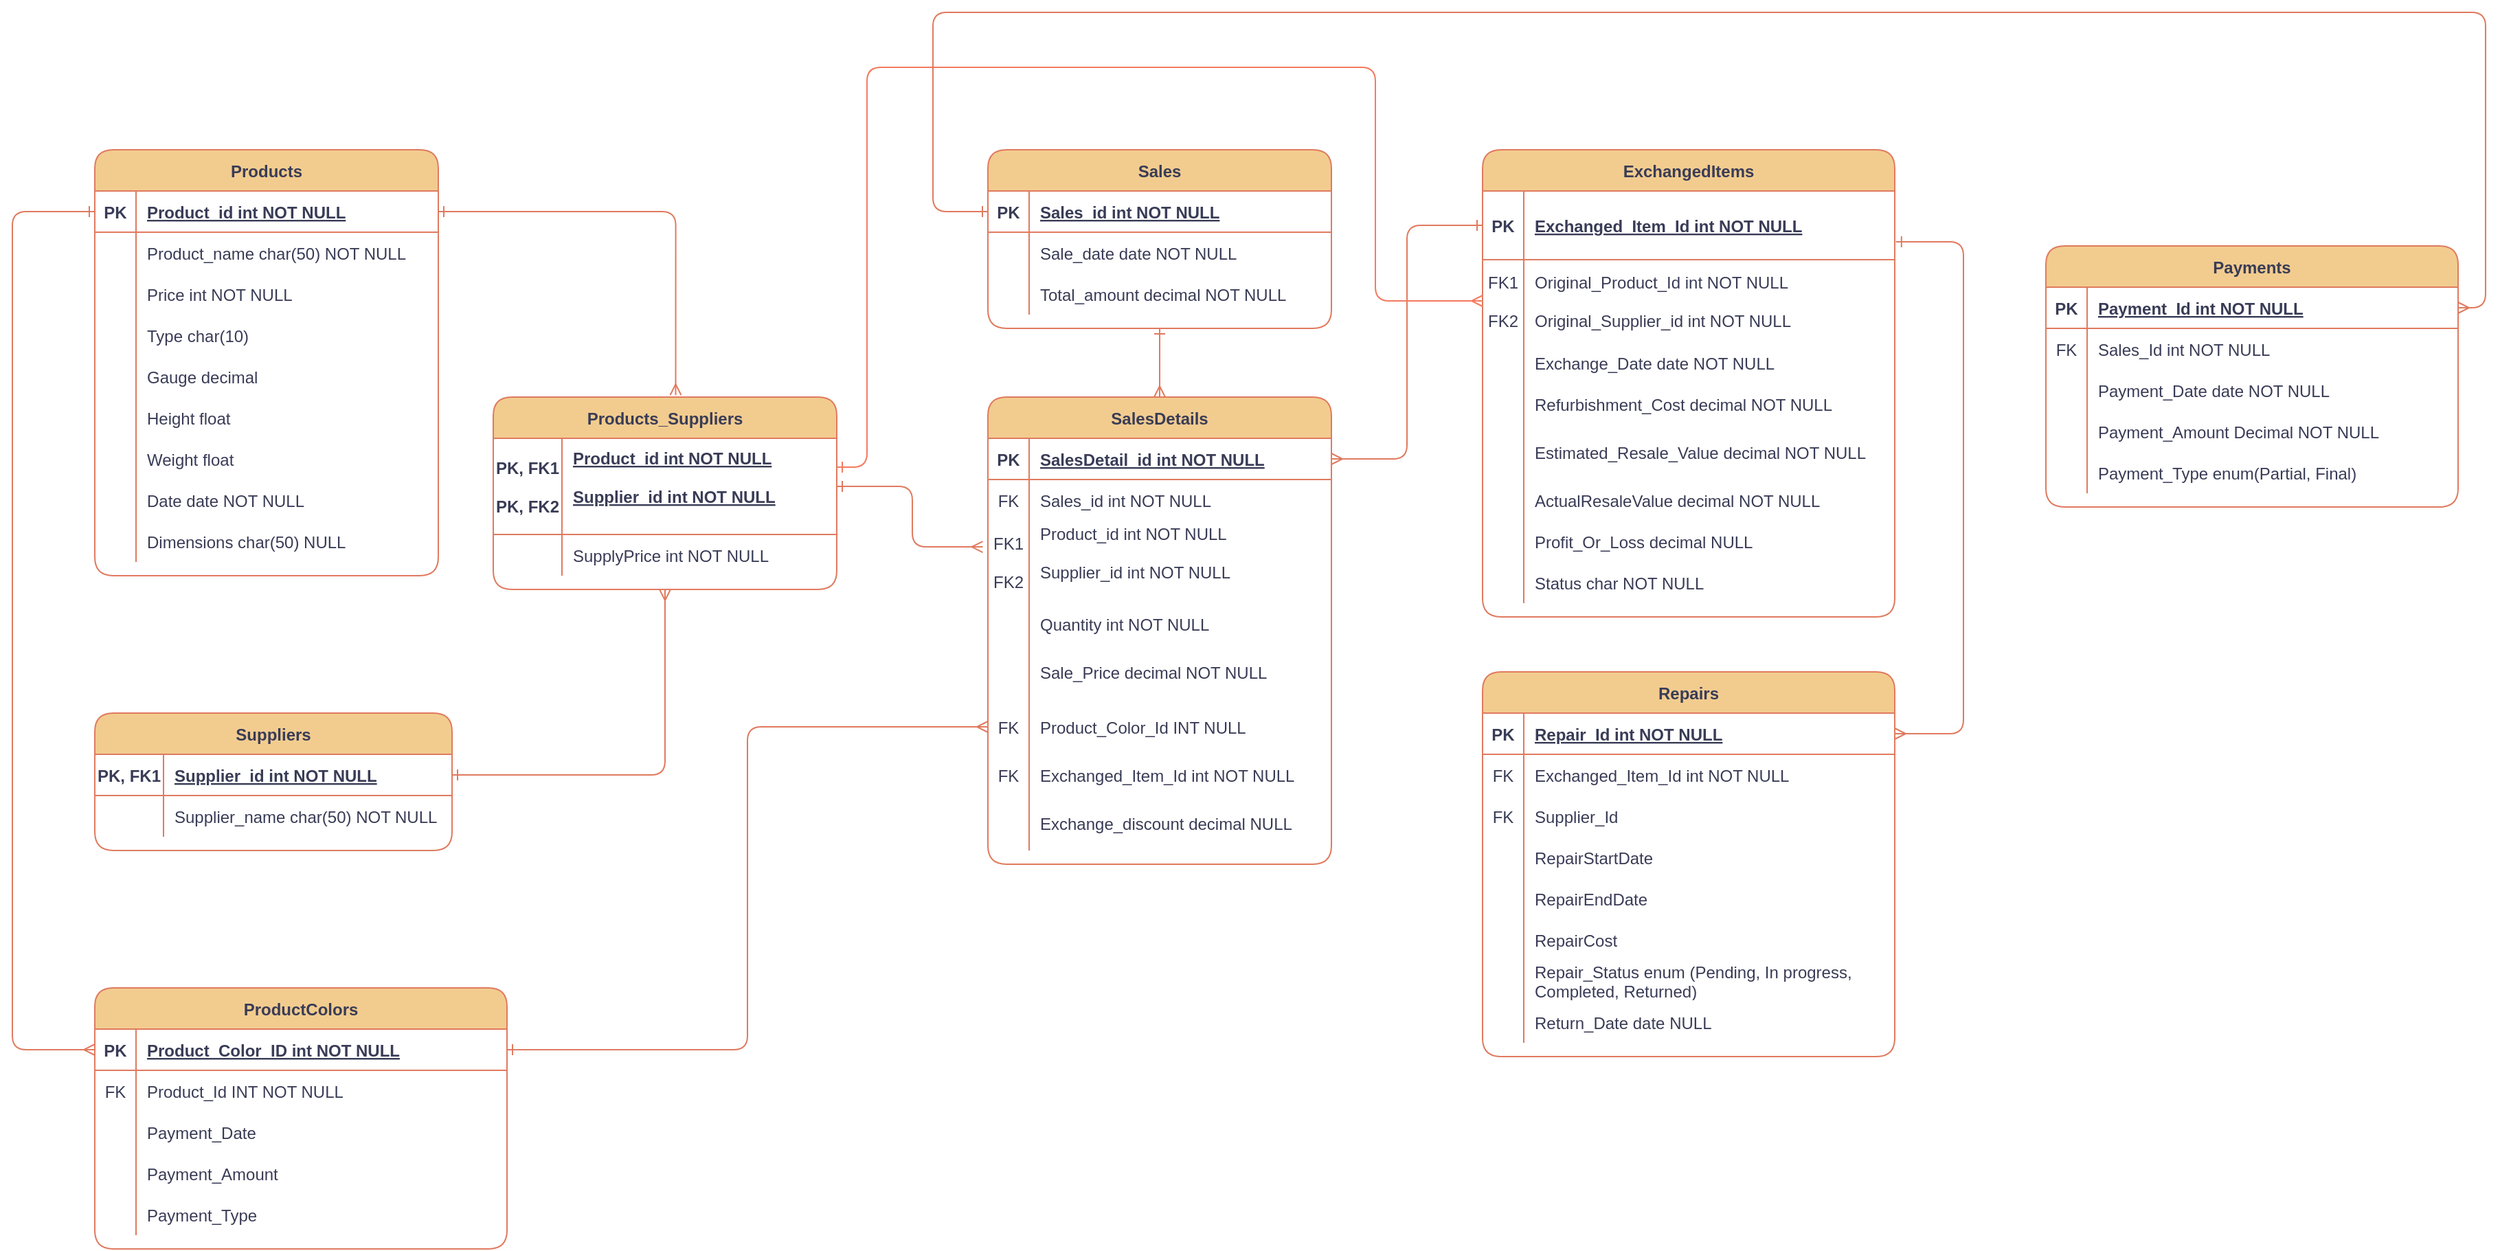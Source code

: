 <mxfile version="24.7.7">
  <diagram id="R2lEEEUBdFMjLlhIrx00" name="Page-1">
    <mxGraphModel dx="2984" dy="1660" grid="1" gridSize="10" guides="1" tooltips="1" connect="1" arrows="1" fold="1" page="1" pageScale="1" pageWidth="1100" pageHeight="850" background="none" math="0" shadow="0" extFonts="Permanent Marker^https://fonts.googleapis.com/css?family=Permanent+Marker">
      <root>
        <mxCell id="0" />
        <mxCell id="1" parent="0" />
        <mxCell id="6SH4dM4aXBTcx1g6xvi3-198" style="edgeStyle=orthogonalEdgeStyle;rounded=1;orthogonalLoop=1;jettySize=auto;html=1;entryX=0.5;entryY=0;entryDx=0;entryDy=0;strokeColor=#E07A5F;fontColor=#393C56;fillColor=#F2CC8F;startArrow=ERone;startFill=0;endArrow=ERmany;endFill=0;" parent="1" source="C-vyLk0tnHw3VtMMgP7b-2" target="6SH4dM4aXBTcx1g6xvi3-136" edge="1">
          <mxGeometry relative="1" as="geometry" />
        </mxCell>
        <mxCell id="C-vyLk0tnHw3VtMMgP7b-2" value="Sales" style="shape=table;startSize=30;container=1;collapsible=1;childLayout=tableLayout;fixedRows=1;rowLines=0;fontStyle=1;align=center;resizeLast=1;fillColor=#F2CC8F;fontColor=#393C56;strokeColor=#E07A5F;rounded=1;labelBackgroundColor=none;" parent="1" vertex="1">
          <mxGeometry x="290" y="100" width="250" height="130" as="geometry" />
        </mxCell>
        <mxCell id="C-vyLk0tnHw3VtMMgP7b-3" value="" style="shape=partialRectangle;collapsible=0;dropTarget=0;pointerEvents=0;fillColor=none;points=[[0,0.5],[1,0.5]];portConstraint=eastwest;top=0;left=0;right=0;bottom=1;rounded=1;labelBackgroundColor=none;strokeColor=#E07A5F;fontColor=#393C56;" parent="C-vyLk0tnHw3VtMMgP7b-2" vertex="1">
          <mxGeometry y="30" width="250" height="30" as="geometry" />
        </mxCell>
        <mxCell id="C-vyLk0tnHw3VtMMgP7b-4" value="PK" style="shape=partialRectangle;overflow=hidden;connectable=0;fillColor=none;top=0;left=0;bottom=0;right=0;fontStyle=1;rounded=1;labelBackgroundColor=none;strokeColor=#E07A5F;fontColor=#393C56;" parent="C-vyLk0tnHw3VtMMgP7b-3" vertex="1">
          <mxGeometry width="30" height="30" as="geometry">
            <mxRectangle width="30" height="30" as="alternateBounds" />
          </mxGeometry>
        </mxCell>
        <mxCell id="C-vyLk0tnHw3VtMMgP7b-5" value="Sales_id int NOT NULL " style="shape=partialRectangle;overflow=hidden;connectable=0;fillColor=none;top=0;left=0;bottom=0;right=0;align=left;spacingLeft=6;fontStyle=5;rounded=1;labelBackgroundColor=none;strokeColor=#E07A5F;fontColor=#393C56;" parent="C-vyLk0tnHw3VtMMgP7b-3" vertex="1">
          <mxGeometry x="30" width="220" height="30" as="geometry">
            <mxRectangle width="220" height="30" as="alternateBounds" />
          </mxGeometry>
        </mxCell>
        <mxCell id="C-vyLk0tnHw3VtMMgP7b-9" value="" style="shape=partialRectangle;collapsible=0;dropTarget=0;pointerEvents=0;fillColor=none;points=[[0,0.5],[1,0.5]];portConstraint=eastwest;top=0;left=0;right=0;bottom=0;rounded=1;labelBackgroundColor=none;strokeColor=#E07A5F;fontColor=#393C56;" parent="C-vyLk0tnHw3VtMMgP7b-2" vertex="1">
          <mxGeometry y="60" width="250" height="30" as="geometry" />
        </mxCell>
        <mxCell id="C-vyLk0tnHw3VtMMgP7b-10" value="" style="shape=partialRectangle;overflow=hidden;connectable=0;fillColor=none;top=0;left=0;bottom=0;right=0;rounded=1;labelBackgroundColor=none;strokeColor=#E07A5F;fontColor=#393C56;" parent="C-vyLk0tnHw3VtMMgP7b-9" vertex="1">
          <mxGeometry width="30" height="30" as="geometry">
            <mxRectangle width="30" height="30" as="alternateBounds" />
          </mxGeometry>
        </mxCell>
        <mxCell id="C-vyLk0tnHw3VtMMgP7b-11" value="Sale_date date NOT NULL" style="shape=partialRectangle;overflow=hidden;connectable=0;fillColor=none;top=0;left=0;bottom=0;right=0;align=left;spacingLeft=6;rounded=1;labelBackgroundColor=none;strokeColor=#E07A5F;fontColor=#393C56;" parent="C-vyLk0tnHw3VtMMgP7b-9" vertex="1">
          <mxGeometry x="30" width="220" height="30" as="geometry">
            <mxRectangle width="220" height="30" as="alternateBounds" />
          </mxGeometry>
        </mxCell>
        <mxCell id="6SH4dM4aXBTcx1g6xvi3-114" value="" style="shape=partialRectangle;collapsible=0;dropTarget=0;pointerEvents=0;fillColor=none;points=[[0,0.5],[1,0.5]];portConstraint=eastwest;top=0;left=0;right=0;bottom=0;rounded=1;labelBackgroundColor=none;strokeColor=#E07A5F;fontColor=#393C56;" parent="C-vyLk0tnHw3VtMMgP7b-2" vertex="1">
          <mxGeometry y="90" width="250" height="30" as="geometry" />
        </mxCell>
        <mxCell id="6SH4dM4aXBTcx1g6xvi3-115" value="" style="shape=partialRectangle;overflow=hidden;connectable=0;fillColor=none;top=0;left=0;bottom=0;right=0;rounded=1;labelBackgroundColor=none;strokeColor=#E07A5F;fontColor=#393C56;" parent="6SH4dM4aXBTcx1g6xvi3-114" vertex="1">
          <mxGeometry width="30" height="30" as="geometry">
            <mxRectangle width="30" height="30" as="alternateBounds" />
          </mxGeometry>
        </mxCell>
        <mxCell id="6SH4dM4aXBTcx1g6xvi3-116" value="Total_amount decimal NOT NULL" style="shape=partialRectangle;overflow=hidden;connectable=0;fillColor=none;top=0;left=0;bottom=0;right=0;align=left;spacingLeft=6;rounded=1;labelBackgroundColor=none;strokeColor=#E07A5F;fontColor=#393C56;" parent="6SH4dM4aXBTcx1g6xvi3-114" vertex="1">
          <mxGeometry x="30" width="220" height="30" as="geometry">
            <mxRectangle width="220" height="30" as="alternateBounds" />
          </mxGeometry>
        </mxCell>
        <mxCell id="C-vyLk0tnHw3VtMMgP7b-13" value="Suppliers" style="shape=table;startSize=30;container=1;collapsible=1;childLayout=tableLayout;fixedRows=1;rowLines=0;fontStyle=1;align=center;resizeLast=1;fillColor=#F2CC8F;fontColor=#393C56;strokeColor=#E07A5F;rounded=1;labelBackgroundColor=none;" parent="1" vertex="1">
          <mxGeometry x="-360" y="510" width="260" height="100" as="geometry" />
        </mxCell>
        <mxCell id="C-vyLk0tnHw3VtMMgP7b-14" value="" style="shape=partialRectangle;collapsible=0;dropTarget=0;pointerEvents=0;fillColor=none;points=[[0,0.5],[1,0.5]];portConstraint=eastwest;top=0;left=0;right=0;bottom=1;rounded=1;labelBackgroundColor=none;strokeColor=#E07A5F;fontColor=#393C56;" parent="C-vyLk0tnHw3VtMMgP7b-13" vertex="1">
          <mxGeometry y="30" width="260" height="30" as="geometry" />
        </mxCell>
        <mxCell id="C-vyLk0tnHw3VtMMgP7b-15" value="PK, FK1" style="shape=partialRectangle;overflow=hidden;connectable=0;fillColor=none;top=0;left=0;bottom=0;right=0;fontStyle=1;rounded=1;labelBackgroundColor=none;strokeColor=#E07A5F;fontColor=#393C56;" parent="C-vyLk0tnHw3VtMMgP7b-14" vertex="1">
          <mxGeometry width="50" height="30" as="geometry">
            <mxRectangle width="50" height="30" as="alternateBounds" />
          </mxGeometry>
        </mxCell>
        <mxCell id="C-vyLk0tnHw3VtMMgP7b-16" value="Supplier_id int NOT NULL " style="shape=partialRectangle;overflow=hidden;connectable=0;fillColor=none;top=0;left=0;bottom=0;right=0;align=left;spacingLeft=6;fontStyle=5;rounded=1;labelBackgroundColor=none;strokeColor=#E07A5F;fontColor=#393C56;" parent="C-vyLk0tnHw3VtMMgP7b-14" vertex="1">
          <mxGeometry x="50" width="210" height="30" as="geometry">
            <mxRectangle width="210" height="30" as="alternateBounds" />
          </mxGeometry>
        </mxCell>
        <mxCell id="C-vyLk0tnHw3VtMMgP7b-20" value="" style="shape=partialRectangle;collapsible=0;dropTarget=0;pointerEvents=0;fillColor=none;points=[[0,0.5],[1,0.5]];portConstraint=eastwest;top=0;left=0;right=0;bottom=0;rounded=1;labelBackgroundColor=none;strokeColor=#E07A5F;fontColor=#393C56;" parent="C-vyLk0tnHw3VtMMgP7b-13" vertex="1">
          <mxGeometry y="60" width="260" height="30" as="geometry" />
        </mxCell>
        <mxCell id="C-vyLk0tnHw3VtMMgP7b-21" value="" style="shape=partialRectangle;overflow=hidden;connectable=0;fillColor=none;top=0;left=0;bottom=0;right=0;rounded=1;labelBackgroundColor=none;strokeColor=#E07A5F;fontColor=#393C56;" parent="C-vyLk0tnHw3VtMMgP7b-20" vertex="1">
          <mxGeometry width="50" height="30" as="geometry">
            <mxRectangle width="50" height="30" as="alternateBounds" />
          </mxGeometry>
        </mxCell>
        <mxCell id="C-vyLk0tnHw3VtMMgP7b-22" value="Supplier_name char(50) NOT NULL" style="shape=partialRectangle;overflow=hidden;connectable=0;fillColor=none;top=0;left=0;bottom=0;right=0;align=left;spacingLeft=6;rounded=1;labelBackgroundColor=none;strokeColor=#E07A5F;fontColor=#393C56;" parent="C-vyLk0tnHw3VtMMgP7b-20" vertex="1">
          <mxGeometry x="50" width="210" height="30" as="geometry">
            <mxRectangle width="210" height="30" as="alternateBounds" />
          </mxGeometry>
        </mxCell>
        <mxCell id="6SH4dM4aXBTcx1g6xvi3-55" value="Products" style="shape=table;startSize=30;container=1;collapsible=1;childLayout=tableLayout;fixedRows=1;rowLines=0;fontStyle=1;align=center;resizeLast=1;fillColor=#F2CC8F;fontColor=#393C56;strokeColor=#E07A5F;strokeWidth=1;rounded=1;swimlaneLine=1;shadow=0;swimlaneFillColor=default;labelBackgroundColor=none;" parent="1" vertex="1">
          <mxGeometry x="-360" y="100" width="250" height="310" as="geometry" />
        </mxCell>
        <mxCell id="6SH4dM4aXBTcx1g6xvi3-56" value="" style="shape=partialRectangle;collapsible=0;dropTarget=0;pointerEvents=0;fillColor=none;points=[[0,0.5],[1,0.5]];portConstraint=eastwest;top=0;left=0;right=0;bottom=1;rounded=1;labelBackgroundColor=none;strokeColor=#E07A5F;fontColor=#393C56;" parent="6SH4dM4aXBTcx1g6xvi3-55" vertex="1">
          <mxGeometry y="30" width="250" height="30" as="geometry" />
        </mxCell>
        <mxCell id="6SH4dM4aXBTcx1g6xvi3-57" value="PK" style="shape=partialRectangle;overflow=hidden;connectable=0;fillColor=none;top=0;left=0;bottom=0;right=0;fontStyle=1;rounded=1;labelBackgroundColor=none;strokeColor=#E07A5F;fontColor=#393C56;" parent="6SH4dM4aXBTcx1g6xvi3-56" vertex="1">
          <mxGeometry width="30" height="30" as="geometry">
            <mxRectangle width="30" height="30" as="alternateBounds" />
          </mxGeometry>
        </mxCell>
        <mxCell id="6SH4dM4aXBTcx1g6xvi3-58" value="Product_id int NOT NULL " style="shape=partialRectangle;overflow=hidden;connectable=0;fillColor=none;top=0;left=0;bottom=0;right=0;align=left;spacingLeft=6;fontStyle=5;rounded=1;labelBackgroundColor=none;strokeColor=#E07A5F;fontColor=#393C56;" parent="6SH4dM4aXBTcx1g6xvi3-56" vertex="1">
          <mxGeometry x="30" width="220" height="30" as="geometry">
            <mxRectangle width="220" height="30" as="alternateBounds" />
          </mxGeometry>
        </mxCell>
        <mxCell id="6SH4dM4aXBTcx1g6xvi3-59" value="" style="shape=partialRectangle;collapsible=0;dropTarget=0;pointerEvents=0;fillColor=none;points=[[0,0.5],[1,0.5]];portConstraint=eastwest;top=0;left=0;right=0;bottom=0;rounded=1;labelBackgroundColor=none;strokeColor=#E07A5F;fontColor=#393C56;" parent="6SH4dM4aXBTcx1g6xvi3-55" vertex="1">
          <mxGeometry y="60" width="250" height="30" as="geometry" />
        </mxCell>
        <mxCell id="6SH4dM4aXBTcx1g6xvi3-60" value="" style="shape=partialRectangle;overflow=hidden;connectable=0;fillColor=none;top=0;left=0;bottom=0;right=0;rounded=1;labelBackgroundColor=none;strokeColor=#E07A5F;fontColor=#393C56;" parent="6SH4dM4aXBTcx1g6xvi3-59" vertex="1">
          <mxGeometry width="30" height="30" as="geometry">
            <mxRectangle width="30" height="30" as="alternateBounds" />
          </mxGeometry>
        </mxCell>
        <mxCell id="6SH4dM4aXBTcx1g6xvi3-61" value="Product_name char(50) NOT NULL" style="shape=partialRectangle;overflow=hidden;connectable=0;fillColor=none;top=0;left=0;bottom=0;right=0;align=left;spacingLeft=6;rounded=1;labelBackgroundColor=none;strokeColor=#E07A5F;fontColor=#393C56;" parent="6SH4dM4aXBTcx1g6xvi3-59" vertex="1">
          <mxGeometry x="30" width="220" height="30" as="geometry">
            <mxRectangle width="220" height="30" as="alternateBounds" />
          </mxGeometry>
        </mxCell>
        <mxCell id="6SH4dM4aXBTcx1g6xvi3-69" value="" style="shape=partialRectangle;collapsible=0;dropTarget=0;pointerEvents=0;fillColor=none;points=[[0,0.5],[1,0.5]];portConstraint=eastwest;top=0;left=0;right=0;bottom=0;rounded=1;labelBackgroundColor=none;strokeColor=#E07A5F;fontColor=#393C56;" parent="6SH4dM4aXBTcx1g6xvi3-55" vertex="1">
          <mxGeometry y="90" width="250" height="30" as="geometry" />
        </mxCell>
        <mxCell id="6SH4dM4aXBTcx1g6xvi3-70" value="" style="shape=partialRectangle;overflow=hidden;connectable=0;fillColor=none;top=0;left=0;bottom=0;right=0;rounded=1;labelBackgroundColor=none;strokeColor=#E07A5F;fontColor=#393C56;" parent="6SH4dM4aXBTcx1g6xvi3-69" vertex="1">
          <mxGeometry width="30" height="30" as="geometry">
            <mxRectangle width="30" height="30" as="alternateBounds" />
          </mxGeometry>
        </mxCell>
        <mxCell id="6SH4dM4aXBTcx1g6xvi3-71" value="Price int NOT NULL" style="shape=partialRectangle;overflow=hidden;connectable=0;fillColor=none;top=0;left=0;bottom=0;right=0;align=left;spacingLeft=6;rounded=1;labelBackgroundColor=none;strokeColor=#E07A5F;fontColor=#393C56;" parent="6SH4dM4aXBTcx1g6xvi3-69" vertex="1">
          <mxGeometry x="30" width="220" height="30" as="geometry">
            <mxRectangle width="220" height="30" as="alternateBounds" />
          </mxGeometry>
        </mxCell>
        <mxCell id="6SH4dM4aXBTcx1g6xvi3-72" value="" style="shape=partialRectangle;collapsible=0;dropTarget=0;pointerEvents=0;fillColor=none;points=[[0,0.5],[1,0.5]];portConstraint=eastwest;top=0;left=0;right=0;bottom=0;rounded=1;labelBackgroundColor=none;strokeColor=#E07A5F;fontColor=#393C56;" parent="6SH4dM4aXBTcx1g6xvi3-55" vertex="1">
          <mxGeometry y="120" width="250" height="30" as="geometry" />
        </mxCell>
        <mxCell id="6SH4dM4aXBTcx1g6xvi3-73" value="" style="shape=partialRectangle;overflow=hidden;connectable=0;fillColor=none;top=0;left=0;bottom=0;right=0;rounded=1;labelBackgroundColor=none;strokeColor=#E07A5F;fontColor=#393C56;" parent="6SH4dM4aXBTcx1g6xvi3-72" vertex="1">
          <mxGeometry width="30" height="30" as="geometry">
            <mxRectangle width="30" height="30" as="alternateBounds" />
          </mxGeometry>
        </mxCell>
        <mxCell id="6SH4dM4aXBTcx1g6xvi3-74" value="Type char(10) " style="shape=partialRectangle;overflow=hidden;connectable=0;fillColor=none;top=0;left=0;bottom=0;right=0;align=left;spacingLeft=6;rounded=1;labelBackgroundColor=none;strokeColor=#E07A5F;fontColor=#393C56;" parent="6SH4dM4aXBTcx1g6xvi3-72" vertex="1">
          <mxGeometry x="30" width="220" height="30" as="geometry">
            <mxRectangle width="220" height="30" as="alternateBounds" />
          </mxGeometry>
        </mxCell>
        <mxCell id="6SH4dM4aXBTcx1g6xvi3-75" value="" style="shape=partialRectangle;collapsible=0;dropTarget=0;pointerEvents=0;fillColor=none;points=[[0,0.5],[1,0.5]];portConstraint=eastwest;top=0;left=0;right=0;bottom=0;rounded=1;labelBackgroundColor=none;strokeColor=#E07A5F;fontColor=#393C56;" parent="6SH4dM4aXBTcx1g6xvi3-55" vertex="1">
          <mxGeometry y="150" width="250" height="30" as="geometry" />
        </mxCell>
        <mxCell id="6SH4dM4aXBTcx1g6xvi3-76" value="" style="shape=partialRectangle;overflow=hidden;connectable=0;fillColor=none;top=0;left=0;bottom=0;right=0;rounded=1;labelBackgroundColor=none;strokeColor=#E07A5F;fontColor=#393C56;" parent="6SH4dM4aXBTcx1g6xvi3-75" vertex="1">
          <mxGeometry width="30" height="30" as="geometry">
            <mxRectangle width="30" height="30" as="alternateBounds" />
          </mxGeometry>
        </mxCell>
        <mxCell id="6SH4dM4aXBTcx1g6xvi3-77" value="Gauge decimal" style="shape=partialRectangle;overflow=hidden;connectable=0;fillColor=none;top=0;left=0;bottom=0;right=0;align=left;spacingLeft=6;rounded=1;labelBackgroundColor=none;strokeColor=#E07A5F;fontColor=#393C56;" parent="6SH4dM4aXBTcx1g6xvi3-75" vertex="1">
          <mxGeometry x="30" width="220" height="30" as="geometry">
            <mxRectangle width="220" height="30" as="alternateBounds" />
          </mxGeometry>
        </mxCell>
        <mxCell id="6SH4dM4aXBTcx1g6xvi3-81" value="" style="shape=partialRectangle;collapsible=0;dropTarget=0;pointerEvents=0;fillColor=none;points=[[0,0.5],[1,0.5]];portConstraint=eastwest;top=0;left=0;right=0;bottom=0;rounded=1;labelBackgroundColor=none;strokeColor=#E07A5F;fontColor=#393C56;" parent="6SH4dM4aXBTcx1g6xvi3-55" vertex="1">
          <mxGeometry y="180" width="250" height="30" as="geometry" />
        </mxCell>
        <mxCell id="6SH4dM4aXBTcx1g6xvi3-82" value="" style="shape=partialRectangle;overflow=hidden;connectable=0;fillColor=none;top=0;left=0;bottom=0;right=0;rounded=1;labelBackgroundColor=none;strokeColor=#E07A5F;fontColor=#393C56;" parent="6SH4dM4aXBTcx1g6xvi3-81" vertex="1">
          <mxGeometry width="30" height="30" as="geometry">
            <mxRectangle width="30" height="30" as="alternateBounds" />
          </mxGeometry>
        </mxCell>
        <mxCell id="6SH4dM4aXBTcx1g6xvi3-83" value="Height float" style="shape=partialRectangle;overflow=hidden;connectable=0;fillColor=none;top=0;left=0;bottom=0;right=0;align=left;spacingLeft=6;rounded=1;labelBackgroundColor=none;strokeColor=#E07A5F;fontColor=#393C56;" parent="6SH4dM4aXBTcx1g6xvi3-81" vertex="1">
          <mxGeometry x="30" width="220" height="30" as="geometry">
            <mxRectangle width="220" height="30" as="alternateBounds" />
          </mxGeometry>
        </mxCell>
        <mxCell id="6SH4dM4aXBTcx1g6xvi3-84" value="" style="shape=partialRectangle;collapsible=0;dropTarget=0;pointerEvents=0;fillColor=none;points=[[0,0.5],[1,0.5]];portConstraint=eastwest;top=0;left=0;right=0;bottom=0;rounded=1;labelBackgroundColor=none;strokeColor=#E07A5F;fontColor=#393C56;" parent="6SH4dM4aXBTcx1g6xvi3-55" vertex="1">
          <mxGeometry y="210" width="250" height="30" as="geometry" />
        </mxCell>
        <mxCell id="6SH4dM4aXBTcx1g6xvi3-85" value="" style="shape=partialRectangle;overflow=hidden;connectable=0;fillColor=none;top=0;left=0;bottom=0;right=0;rounded=1;labelBackgroundColor=none;strokeColor=#E07A5F;fontColor=#393C56;" parent="6SH4dM4aXBTcx1g6xvi3-84" vertex="1">
          <mxGeometry width="30" height="30" as="geometry">
            <mxRectangle width="30" height="30" as="alternateBounds" />
          </mxGeometry>
        </mxCell>
        <mxCell id="6SH4dM4aXBTcx1g6xvi3-86" value="Weight float" style="shape=partialRectangle;overflow=hidden;connectable=0;fillColor=none;top=0;left=0;bottom=0;right=0;align=left;spacingLeft=6;rounded=1;labelBackgroundColor=none;strokeColor=#E07A5F;fontColor=#393C56;" parent="6SH4dM4aXBTcx1g6xvi3-84" vertex="1">
          <mxGeometry x="30" width="220" height="30" as="geometry">
            <mxRectangle width="220" height="30" as="alternateBounds" />
          </mxGeometry>
        </mxCell>
        <mxCell id="6SH4dM4aXBTcx1g6xvi3-87" value="" style="shape=partialRectangle;collapsible=0;dropTarget=0;pointerEvents=0;fillColor=none;points=[[0,0.5],[1,0.5]];portConstraint=eastwest;top=0;left=0;right=0;bottom=0;rounded=1;labelBackgroundColor=none;strokeColor=#E07A5F;fontColor=#393C56;" parent="6SH4dM4aXBTcx1g6xvi3-55" vertex="1">
          <mxGeometry y="240" width="250" height="30" as="geometry" />
        </mxCell>
        <mxCell id="6SH4dM4aXBTcx1g6xvi3-88" value="" style="shape=partialRectangle;overflow=hidden;connectable=0;fillColor=none;top=0;left=0;bottom=0;right=0;rounded=1;labelBackgroundColor=none;strokeColor=#E07A5F;fontColor=#393C56;" parent="6SH4dM4aXBTcx1g6xvi3-87" vertex="1">
          <mxGeometry width="30" height="30" as="geometry">
            <mxRectangle width="30" height="30" as="alternateBounds" />
          </mxGeometry>
        </mxCell>
        <mxCell id="6SH4dM4aXBTcx1g6xvi3-89" value="Date date NOT NULL " style="shape=partialRectangle;overflow=hidden;connectable=0;fillColor=none;top=0;left=0;bottom=0;right=0;align=left;spacingLeft=6;rounded=1;labelBackgroundColor=none;strokeColor=#E07A5F;fontColor=#393C56;" parent="6SH4dM4aXBTcx1g6xvi3-87" vertex="1">
          <mxGeometry x="30" width="220" height="30" as="geometry">
            <mxRectangle width="220" height="30" as="alternateBounds" />
          </mxGeometry>
        </mxCell>
        <mxCell id="6SH4dM4aXBTcx1g6xvi3-90" value="" style="shape=partialRectangle;collapsible=0;dropTarget=0;pointerEvents=0;fillColor=none;points=[[0,0.5],[1,0.5]];portConstraint=eastwest;top=0;left=0;right=0;bottom=0;rounded=1;labelBackgroundColor=none;strokeColor=#E07A5F;fontColor=#393C56;" parent="6SH4dM4aXBTcx1g6xvi3-55" vertex="1">
          <mxGeometry y="270" width="250" height="30" as="geometry" />
        </mxCell>
        <mxCell id="6SH4dM4aXBTcx1g6xvi3-91" value="" style="shape=partialRectangle;overflow=hidden;connectable=0;fillColor=none;top=0;left=0;bottom=0;right=0;rounded=1;labelBackgroundColor=none;strokeColor=#E07A5F;fontColor=#393C56;" parent="6SH4dM4aXBTcx1g6xvi3-90" vertex="1">
          <mxGeometry width="30" height="30" as="geometry">
            <mxRectangle width="30" height="30" as="alternateBounds" />
          </mxGeometry>
        </mxCell>
        <mxCell id="6SH4dM4aXBTcx1g6xvi3-92" value="Dimensions char(50) NULL" style="shape=partialRectangle;overflow=hidden;connectable=0;fillColor=none;top=0;left=0;bottom=0;right=0;align=left;spacingLeft=6;rounded=1;labelBackgroundColor=none;strokeColor=#E07A5F;fontColor=#393C56;" parent="6SH4dM4aXBTcx1g6xvi3-90" vertex="1">
          <mxGeometry x="30" width="220" height="30" as="geometry">
            <mxRectangle width="220" height="30" as="alternateBounds" />
          </mxGeometry>
        </mxCell>
        <mxCell id="6SH4dM4aXBTcx1g6xvi3-136" value="SalesDetails" style="shape=table;startSize=30;container=1;collapsible=1;childLayout=tableLayout;fixedRows=1;rowLines=0;fontStyle=1;align=center;resizeLast=1;fillColor=#F2CC8F;fontColor=#393C56;strokeColor=#E07A5F;rounded=1;labelBackgroundColor=none;" parent="1" vertex="1">
          <mxGeometry x="290" y="280" width="250" height="340" as="geometry" />
        </mxCell>
        <mxCell id="6SH4dM4aXBTcx1g6xvi3-137" value="" style="shape=partialRectangle;collapsible=0;dropTarget=0;pointerEvents=0;fillColor=none;points=[[0,0.5],[1,0.5]];portConstraint=eastwest;top=0;left=0;right=0;bottom=1;rounded=1;labelBackgroundColor=none;strokeColor=#E07A5F;fontColor=#393C56;" parent="6SH4dM4aXBTcx1g6xvi3-136" vertex="1">
          <mxGeometry y="30" width="250" height="30" as="geometry" />
        </mxCell>
        <mxCell id="6SH4dM4aXBTcx1g6xvi3-138" value="PK" style="shape=partialRectangle;overflow=hidden;connectable=0;fillColor=none;top=0;left=0;bottom=0;right=0;fontStyle=1;rounded=1;labelBackgroundColor=none;strokeColor=#E07A5F;fontColor=#393C56;" parent="6SH4dM4aXBTcx1g6xvi3-137" vertex="1">
          <mxGeometry width="30" height="30" as="geometry">
            <mxRectangle width="30" height="30" as="alternateBounds" />
          </mxGeometry>
        </mxCell>
        <mxCell id="6SH4dM4aXBTcx1g6xvi3-139" value="SalesDetail_id int NOT NULL" style="shape=partialRectangle;overflow=hidden;connectable=0;fillColor=none;top=0;left=0;bottom=0;right=0;align=left;spacingLeft=6;fontStyle=5;rounded=1;labelBackgroundColor=none;strokeColor=#E07A5F;fontColor=#393C56;" parent="6SH4dM4aXBTcx1g6xvi3-137" vertex="1">
          <mxGeometry x="30" width="220" height="30" as="geometry">
            <mxRectangle width="220" height="30" as="alternateBounds" />
          </mxGeometry>
        </mxCell>
        <mxCell id="6SH4dM4aXBTcx1g6xvi3-140" value="" style="shape=partialRectangle;collapsible=0;dropTarget=0;pointerEvents=0;fillColor=none;points=[[0,0.5],[1,0.5]];portConstraint=eastwest;top=0;left=0;right=0;bottom=0;rounded=1;labelBackgroundColor=none;strokeColor=#E07A5F;fontColor=#393C56;" parent="6SH4dM4aXBTcx1g6xvi3-136" vertex="1">
          <mxGeometry y="60" width="250" height="30" as="geometry" />
        </mxCell>
        <mxCell id="6SH4dM4aXBTcx1g6xvi3-141" value="FK" style="shape=partialRectangle;overflow=hidden;connectable=0;fillColor=none;top=0;left=0;bottom=0;right=0;rounded=1;labelBackgroundColor=none;strokeColor=#E07A5F;fontColor=#393C56;" parent="6SH4dM4aXBTcx1g6xvi3-140" vertex="1">
          <mxGeometry width="30" height="30" as="geometry">
            <mxRectangle width="30" height="30" as="alternateBounds" />
          </mxGeometry>
        </mxCell>
        <mxCell id="6SH4dM4aXBTcx1g6xvi3-142" value="Sales_id int NOT NULL" style="shape=partialRectangle;overflow=hidden;connectable=0;fillColor=none;top=0;left=0;bottom=0;right=0;align=left;spacingLeft=6;rounded=1;labelBackgroundColor=none;strokeColor=#E07A5F;fontColor=#393C56;" parent="6SH4dM4aXBTcx1g6xvi3-140" vertex="1">
          <mxGeometry x="30" width="220" height="30" as="geometry">
            <mxRectangle width="220" height="30" as="alternateBounds" />
          </mxGeometry>
        </mxCell>
        <mxCell id="6SH4dM4aXBTcx1g6xvi3-194" value="" style="shape=partialRectangle;collapsible=0;dropTarget=0;pointerEvents=0;fillColor=none;points=[[0,0.5],[1,0.5]];portConstraint=eastwest;top=0;left=0;right=0;bottom=0;rounded=1;labelBackgroundColor=none;strokeColor=#E07A5F;fontColor=#393C56;" parent="6SH4dM4aXBTcx1g6xvi3-136" vertex="1">
          <mxGeometry y="90" width="250" height="60" as="geometry" />
        </mxCell>
        <mxCell id="6SH4dM4aXBTcx1g6xvi3-195" value="FK1&#xa;&#xa;FK2" style="shape=partialRectangle;overflow=hidden;connectable=0;fillColor=none;top=0;left=0;bottom=0;right=0;rounded=1;labelBackgroundColor=none;strokeColor=#E07A5F;fontColor=#393C56;" parent="6SH4dM4aXBTcx1g6xvi3-194" vertex="1">
          <mxGeometry width="30" height="60" as="geometry">
            <mxRectangle width="30" height="60" as="alternateBounds" />
          </mxGeometry>
        </mxCell>
        <mxCell id="6SH4dM4aXBTcx1g6xvi3-196" value="Product_id int NOT NULL&#xa;&#xa;Supplier_id int NOT NULL&#xa;" style="shape=partialRectangle;overflow=hidden;connectable=0;fillColor=none;top=0;left=0;bottom=0;right=0;align=left;spacingLeft=6;rounded=1;labelBackgroundColor=none;strokeColor=#E07A5F;fontColor=#393C56;" parent="6SH4dM4aXBTcx1g6xvi3-194" vertex="1">
          <mxGeometry x="30" width="220" height="60" as="geometry">
            <mxRectangle width="220" height="60" as="alternateBounds" />
          </mxGeometry>
        </mxCell>
        <mxCell id="6SH4dM4aXBTcx1g6xvi3-143" value="" style="shape=partialRectangle;collapsible=0;dropTarget=0;pointerEvents=0;fillColor=none;points=[[0,0.5],[1,0.5]];portConstraint=eastwest;top=0;left=0;right=0;bottom=0;rounded=1;labelBackgroundColor=none;strokeColor=#E07A5F;fontColor=#393C56;" parent="6SH4dM4aXBTcx1g6xvi3-136" vertex="1">
          <mxGeometry y="150" width="250" height="30" as="geometry" />
        </mxCell>
        <mxCell id="6SH4dM4aXBTcx1g6xvi3-144" value="" style="shape=partialRectangle;overflow=hidden;connectable=0;fillColor=none;top=0;left=0;bottom=0;right=0;rounded=1;labelBackgroundColor=none;strokeColor=#E07A5F;fontColor=#393C56;" parent="6SH4dM4aXBTcx1g6xvi3-143" vertex="1">
          <mxGeometry width="30" height="30" as="geometry">
            <mxRectangle width="30" height="30" as="alternateBounds" />
          </mxGeometry>
        </mxCell>
        <mxCell id="6SH4dM4aXBTcx1g6xvi3-145" value="Quantity int NOT NULL" style="shape=partialRectangle;overflow=hidden;connectable=0;fillColor=none;top=0;left=0;bottom=0;right=0;align=left;spacingLeft=6;rounded=1;labelBackgroundColor=none;strokeColor=#E07A5F;fontColor=#393C56;" parent="6SH4dM4aXBTcx1g6xvi3-143" vertex="1">
          <mxGeometry x="30" width="220" height="30" as="geometry">
            <mxRectangle width="220" height="30" as="alternateBounds" />
          </mxGeometry>
        </mxCell>
        <mxCell id="t-Uz5Gw5sr51CXI-1xkI-48" value="" style="shape=partialRectangle;collapsible=0;dropTarget=0;pointerEvents=0;fillColor=none;points=[[0,0.5],[1,0.5]];portConstraint=eastwest;top=0;left=0;right=0;bottom=0;rounded=1;labelBackgroundColor=none;strokeColor=#E07A5F;fontColor=#393C56;" vertex="1" parent="6SH4dM4aXBTcx1g6xvi3-136">
          <mxGeometry y="180" width="250" height="40" as="geometry" />
        </mxCell>
        <mxCell id="t-Uz5Gw5sr51CXI-1xkI-49" value="" style="shape=partialRectangle;overflow=hidden;connectable=0;fillColor=none;top=0;left=0;bottom=0;right=0;rounded=1;labelBackgroundColor=none;strokeColor=#E07A5F;fontColor=#393C56;" vertex="1" parent="t-Uz5Gw5sr51CXI-1xkI-48">
          <mxGeometry width="30" height="40" as="geometry">
            <mxRectangle width="30" height="40" as="alternateBounds" />
          </mxGeometry>
        </mxCell>
        <mxCell id="t-Uz5Gw5sr51CXI-1xkI-50" value="Sale_Price decimal NOT NULL" style="shape=partialRectangle;overflow=hidden;connectable=0;fillColor=none;top=0;left=0;bottom=0;right=0;align=left;spacingLeft=6;rounded=1;labelBackgroundColor=none;strokeColor=#E07A5F;fontColor=#393C56;" vertex="1" parent="t-Uz5Gw5sr51CXI-1xkI-48">
          <mxGeometry x="30" width="220" height="40" as="geometry">
            <mxRectangle width="220" height="40" as="alternateBounds" />
          </mxGeometry>
        </mxCell>
        <mxCell id="6SH4dM4aXBTcx1g6xvi3-146" value="" style="shape=partialRectangle;collapsible=0;dropTarget=0;pointerEvents=0;fillColor=none;points=[[0,0.5],[1,0.5]];portConstraint=eastwest;top=0;left=0;right=0;bottom=0;rounded=1;labelBackgroundColor=none;strokeColor=#E07A5F;fontColor=#393C56;" parent="6SH4dM4aXBTcx1g6xvi3-136" vertex="1">
          <mxGeometry y="220" width="250" height="40" as="geometry" />
        </mxCell>
        <mxCell id="6SH4dM4aXBTcx1g6xvi3-147" value="FK" style="shape=partialRectangle;overflow=hidden;connectable=0;fillColor=none;top=0;left=0;bottom=0;right=0;rounded=1;labelBackgroundColor=none;strokeColor=#E07A5F;fontColor=#393C56;" parent="6SH4dM4aXBTcx1g6xvi3-146" vertex="1">
          <mxGeometry width="30" height="40" as="geometry">
            <mxRectangle width="30" height="40" as="alternateBounds" />
          </mxGeometry>
        </mxCell>
        <mxCell id="6SH4dM4aXBTcx1g6xvi3-148" value="Product_Color_Id INT NULL" style="shape=partialRectangle;overflow=hidden;connectable=0;fillColor=none;top=0;left=0;bottom=0;right=0;align=left;spacingLeft=6;rounded=1;labelBackgroundColor=none;strokeColor=#E07A5F;fontColor=#393C56;" parent="6SH4dM4aXBTcx1g6xvi3-146" vertex="1">
          <mxGeometry x="30" width="220" height="40" as="geometry">
            <mxRectangle width="220" height="40" as="alternateBounds" />
          </mxGeometry>
        </mxCell>
        <mxCell id="TZxYF8lAzdqo0lus9gmi-49" value="" style="shape=partialRectangle;collapsible=0;dropTarget=0;pointerEvents=0;fillColor=none;points=[[0,0.5],[1,0.5]];portConstraint=eastwest;top=0;left=0;right=0;bottom=0;rounded=1;labelBackgroundColor=none;strokeColor=#E07A5F;fontColor=#393C56;" parent="6SH4dM4aXBTcx1g6xvi3-136" vertex="1">
          <mxGeometry y="260" width="250" height="30" as="geometry" />
        </mxCell>
        <mxCell id="TZxYF8lAzdqo0lus9gmi-50" value="FK" style="shape=partialRectangle;overflow=hidden;connectable=0;fillColor=none;top=0;left=0;bottom=0;right=0;rounded=1;labelBackgroundColor=none;strokeColor=#E07A5F;fontColor=#393C56;" parent="TZxYF8lAzdqo0lus9gmi-49" vertex="1">
          <mxGeometry width="30" height="30" as="geometry">
            <mxRectangle width="30" height="30" as="alternateBounds" />
          </mxGeometry>
        </mxCell>
        <mxCell id="TZxYF8lAzdqo0lus9gmi-51" value="Exchanged_Item_Id int NOT NULL" style="shape=partialRectangle;overflow=hidden;connectable=0;fillColor=none;top=0;left=0;bottom=0;right=0;align=left;spacingLeft=6;rounded=1;labelBackgroundColor=none;strokeColor=#E07A5F;fontColor=#393C56;" parent="TZxYF8lAzdqo0lus9gmi-49" vertex="1">
          <mxGeometry x="30" width="220" height="30" as="geometry">
            <mxRectangle width="220" height="30" as="alternateBounds" />
          </mxGeometry>
        </mxCell>
        <mxCell id="TZxYF8lAzdqo0lus9gmi-5" value="" style="shape=partialRectangle;collapsible=0;dropTarget=0;pointerEvents=0;fillColor=none;points=[[0,0.5],[1,0.5]];portConstraint=eastwest;top=0;left=0;right=0;bottom=0;rounded=1;labelBackgroundColor=none;strokeColor=#E07A5F;fontColor=#393C56;" parent="6SH4dM4aXBTcx1g6xvi3-136" vertex="1">
          <mxGeometry y="290" width="250" height="40" as="geometry" />
        </mxCell>
        <mxCell id="TZxYF8lAzdqo0lus9gmi-6" value="" style="shape=partialRectangle;overflow=hidden;connectable=0;fillColor=none;top=0;left=0;bottom=0;right=0;rounded=1;labelBackgroundColor=none;strokeColor=#E07A5F;fontColor=#393C56;" parent="TZxYF8lAzdqo0lus9gmi-5" vertex="1">
          <mxGeometry width="30" height="40" as="geometry">
            <mxRectangle width="30" height="40" as="alternateBounds" />
          </mxGeometry>
        </mxCell>
        <mxCell id="TZxYF8lAzdqo0lus9gmi-7" value="Exchange_discount decimal NULL" style="shape=partialRectangle;overflow=hidden;connectable=0;fillColor=none;top=0;left=0;bottom=0;right=0;align=left;spacingLeft=6;rounded=1;labelBackgroundColor=none;strokeColor=#E07A5F;fontColor=#393C56;" parent="TZxYF8lAzdqo0lus9gmi-5" vertex="1">
          <mxGeometry x="30" width="220" height="40" as="geometry">
            <mxRectangle width="220" height="40" as="alternateBounds" />
          </mxGeometry>
        </mxCell>
        <mxCell id="6SH4dM4aXBTcx1g6xvi3-170" style="edgeStyle=orthogonalEdgeStyle;rounded=1;orthogonalLoop=1;jettySize=auto;html=1;strokeColor=#E07A5F;fontColor=#393C56;fillColor=#F2CC8F;endArrow=ERmany;endFill=0;startArrow=ERone;startFill=0;entryX=0.5;entryY=1;entryDx=0;entryDy=0;" parent="1" source="C-vyLk0tnHw3VtMMgP7b-14" target="6SH4dM4aXBTcx1g6xvi3-177" edge="1">
          <mxGeometry relative="1" as="geometry">
            <mxPoint x="70" y="460" as="targetPoint" />
          </mxGeometry>
        </mxCell>
        <mxCell id="6SH4dM4aXBTcx1g6xvi3-172" style="edgeStyle=orthogonalEdgeStyle;rounded=1;orthogonalLoop=1;jettySize=auto;html=1;exitX=1;exitY=0.5;exitDx=0;exitDy=0;strokeColor=#E07A5F;fontColor=#393C56;fillColor=#F2CC8F;startArrow=ERone;startFill=0;endArrow=ERmany;endFill=0;entryX=0.531;entryY=-0.01;entryDx=0;entryDy=0;entryPerimeter=0;" parent="1" source="6SH4dM4aXBTcx1g6xvi3-56" target="6SH4dM4aXBTcx1g6xvi3-177" edge="1">
          <mxGeometry relative="1" as="geometry">
            <mxPoint x="70" y="230" as="targetPoint" />
          </mxGeometry>
        </mxCell>
        <mxCell id="6SH4dM4aXBTcx1g6xvi3-177" value="Products_Suppliers" style="shape=table;startSize=30;container=1;collapsible=1;childLayout=tableLayout;fixedRows=1;rowLines=0;fontStyle=1;align=center;resizeLast=1;fillColor=#F2CC8F;fontColor=#393C56;strokeColor=#E07A5F;rounded=1;labelBackgroundColor=none;" parent="1" vertex="1">
          <mxGeometry x="-70" y="280" width="250" height="140" as="geometry" />
        </mxCell>
        <mxCell id="6SH4dM4aXBTcx1g6xvi3-178" value="" style="shape=partialRectangle;collapsible=0;dropTarget=0;pointerEvents=0;fillColor=none;points=[[0,0.5],[1,0.5]];portConstraint=eastwest;top=0;left=0;right=0;bottom=1;rounded=1;labelBackgroundColor=none;strokeColor=#E07A5F;fontColor=#393C56;" parent="6SH4dM4aXBTcx1g6xvi3-177" vertex="1">
          <mxGeometry y="30" width="250" height="70" as="geometry" />
        </mxCell>
        <mxCell id="6SH4dM4aXBTcx1g6xvi3-179" value="PK, FK1&#xa;&#xa;PK, FK2" style="shape=partialRectangle;overflow=hidden;connectable=0;fillColor=none;top=0;left=0;bottom=0;right=0;fontStyle=1;rounded=1;labelBackgroundColor=none;strokeColor=#E07A5F;fontColor=#393C56;" parent="6SH4dM4aXBTcx1g6xvi3-178" vertex="1">
          <mxGeometry width="50" height="70" as="geometry">
            <mxRectangle width="50" height="70" as="alternateBounds" />
          </mxGeometry>
        </mxCell>
        <mxCell id="6SH4dM4aXBTcx1g6xvi3-180" value="Product_id int NOT NULL&#xa;&#xa;Supplier_id int NOT NULL&#xa;" style="shape=partialRectangle;overflow=hidden;connectable=0;fillColor=none;top=0;left=0;bottom=0;right=0;align=left;spacingLeft=6;fontStyle=5;rounded=1;labelBackgroundColor=none;strokeColor=#E07A5F;fontColor=#393C56;" parent="6SH4dM4aXBTcx1g6xvi3-178" vertex="1">
          <mxGeometry x="50" width="200" height="70" as="geometry">
            <mxRectangle width="200" height="70" as="alternateBounds" />
          </mxGeometry>
        </mxCell>
        <mxCell id="6SH4dM4aXBTcx1g6xvi3-181" value="" style="shape=partialRectangle;collapsible=0;dropTarget=0;pointerEvents=0;fillColor=none;points=[[0,0.5],[1,0.5]];portConstraint=eastwest;top=0;left=0;right=0;bottom=0;rounded=1;labelBackgroundColor=none;strokeColor=#E07A5F;fontColor=#393C56;" parent="6SH4dM4aXBTcx1g6xvi3-177" vertex="1">
          <mxGeometry y="100" width="250" height="30" as="geometry" />
        </mxCell>
        <mxCell id="6SH4dM4aXBTcx1g6xvi3-182" value="" style="shape=partialRectangle;overflow=hidden;connectable=0;fillColor=none;top=0;left=0;bottom=0;right=0;rounded=1;labelBackgroundColor=none;strokeColor=#E07A5F;fontColor=#393C56;" parent="6SH4dM4aXBTcx1g6xvi3-181" vertex="1">
          <mxGeometry width="50" height="30" as="geometry">
            <mxRectangle width="50" height="30" as="alternateBounds" />
          </mxGeometry>
        </mxCell>
        <mxCell id="6SH4dM4aXBTcx1g6xvi3-183" value="SupplyPrice int NOT NULL" style="shape=partialRectangle;overflow=hidden;connectable=0;fillColor=none;top=0;left=0;bottom=0;right=0;align=left;spacingLeft=6;rounded=1;labelBackgroundColor=none;strokeColor=#E07A5F;fontColor=#393C56;" parent="6SH4dM4aXBTcx1g6xvi3-181" vertex="1">
          <mxGeometry x="50" width="200" height="30" as="geometry">
            <mxRectangle width="200" height="30" as="alternateBounds" />
          </mxGeometry>
        </mxCell>
        <mxCell id="6SH4dM4aXBTcx1g6xvi3-206" style="edgeStyle=orthogonalEdgeStyle;rounded=1;orthogonalLoop=1;jettySize=auto;html=1;entryX=-0.015;entryY=0.317;entryDx=0;entryDy=0;entryPerimeter=0;strokeColor=#E07A5F;fontColor=#393C56;fillColor=#F2CC8F;startArrow=ERone;startFill=0;endArrow=ERmany;endFill=0;" parent="1" source="6SH4dM4aXBTcx1g6xvi3-178" target="6SH4dM4aXBTcx1g6xvi3-194" edge="1">
          <mxGeometry relative="1" as="geometry" />
        </mxCell>
        <mxCell id="TZxYF8lAzdqo0lus9gmi-9" value="ExchangedItems" style="shape=table;startSize=30;container=1;collapsible=1;childLayout=tableLayout;fixedRows=1;rowLines=0;fontStyle=1;align=center;resizeLast=1;fillColor=#F2CC8F;fontColor=#393C56;strokeColor=#E07A5F;rounded=1;labelBackgroundColor=none;" parent="1" vertex="1">
          <mxGeometry x="650" y="100" width="300" height="340" as="geometry" />
        </mxCell>
        <mxCell id="TZxYF8lAzdqo0lus9gmi-10" value="" style="shape=partialRectangle;collapsible=0;dropTarget=0;pointerEvents=0;fillColor=none;points=[[0,0.5],[1,0.5]];portConstraint=eastwest;top=0;left=0;right=0;bottom=1;rounded=1;labelBackgroundColor=none;strokeColor=#E07A5F;fontColor=#393C56;" parent="TZxYF8lAzdqo0lus9gmi-9" vertex="1">
          <mxGeometry y="30" width="300" height="50" as="geometry" />
        </mxCell>
        <mxCell id="TZxYF8lAzdqo0lus9gmi-11" value="PK" style="shape=partialRectangle;overflow=hidden;connectable=0;fillColor=none;top=0;left=0;bottom=0;right=0;fontStyle=1;rounded=1;labelBackgroundColor=none;strokeColor=#E07A5F;fontColor=#393C56;" parent="TZxYF8lAzdqo0lus9gmi-10" vertex="1">
          <mxGeometry width="30" height="50" as="geometry">
            <mxRectangle width="30" height="50" as="alternateBounds" />
          </mxGeometry>
        </mxCell>
        <mxCell id="TZxYF8lAzdqo0lus9gmi-12" value="Exchanged_Item_Id int NOT NULL" style="shape=partialRectangle;overflow=hidden;connectable=0;fillColor=none;top=0;left=0;bottom=0;right=0;align=left;spacingLeft=6;fontStyle=5;rounded=1;labelBackgroundColor=none;strokeColor=#E07A5F;fontColor=#393C56;" parent="TZxYF8lAzdqo0lus9gmi-10" vertex="1">
          <mxGeometry x="30" width="270" height="50" as="geometry">
            <mxRectangle width="270" height="50" as="alternateBounds" />
          </mxGeometry>
        </mxCell>
        <mxCell id="TZxYF8lAzdqo0lus9gmi-13" value="" style="shape=partialRectangle;collapsible=0;dropTarget=0;pointerEvents=0;fillColor=none;points=[[0,0.5],[1,0.5]];portConstraint=eastwest;top=0;left=0;right=0;bottom=0;rounded=1;labelBackgroundColor=none;strokeColor=#E07A5F;fontColor=#393C56;" parent="TZxYF8lAzdqo0lus9gmi-9" vertex="1">
          <mxGeometry y="80" width="300" height="60" as="geometry" />
        </mxCell>
        <mxCell id="TZxYF8lAzdqo0lus9gmi-14" value="FK1&#xa;&#xa;FK2" style="shape=partialRectangle;overflow=hidden;connectable=0;fillColor=none;top=0;left=0;bottom=0;right=0;rounded=1;labelBackgroundColor=none;strokeColor=#E07A5F;fontColor=#393C56;" parent="TZxYF8lAzdqo0lus9gmi-13" vertex="1">
          <mxGeometry width="30" height="60" as="geometry">
            <mxRectangle width="30" height="60" as="alternateBounds" />
          </mxGeometry>
        </mxCell>
        <mxCell id="TZxYF8lAzdqo0lus9gmi-15" value="Original_Product_Id int NOT NULL&#xa;&#xa;Original_Supplier_id int NOT NULL" style="shape=partialRectangle;overflow=hidden;connectable=0;fillColor=none;top=0;left=0;bottom=0;right=0;align=left;spacingLeft=6;rounded=1;labelBackgroundColor=none;strokeColor=#E07A5F;fontColor=#393C56;" parent="TZxYF8lAzdqo0lus9gmi-13" vertex="1">
          <mxGeometry x="30" width="270" height="60" as="geometry">
            <mxRectangle width="270" height="60" as="alternateBounds" />
          </mxGeometry>
        </mxCell>
        <mxCell id="TZxYF8lAzdqo0lus9gmi-31" value="" style="shape=partialRectangle;collapsible=0;dropTarget=0;pointerEvents=0;fillColor=none;points=[[0,0.5],[1,0.5]];portConstraint=eastwest;top=0;left=0;right=0;bottom=0;rounded=1;labelBackgroundColor=none;strokeColor=#E07A5F;fontColor=#393C56;" parent="TZxYF8lAzdqo0lus9gmi-9" vertex="1">
          <mxGeometry y="140" width="300" height="30" as="geometry" />
        </mxCell>
        <mxCell id="TZxYF8lAzdqo0lus9gmi-32" value="" style="shape=partialRectangle;overflow=hidden;connectable=0;fillColor=none;top=0;left=0;bottom=0;right=0;rounded=1;labelBackgroundColor=none;strokeColor=#E07A5F;fontColor=#393C56;" parent="TZxYF8lAzdqo0lus9gmi-31" vertex="1">
          <mxGeometry width="30" height="30" as="geometry">
            <mxRectangle width="30" height="30" as="alternateBounds" />
          </mxGeometry>
        </mxCell>
        <mxCell id="TZxYF8lAzdqo0lus9gmi-33" value="Exchange_Date date NOT NULL" style="shape=partialRectangle;overflow=hidden;connectable=0;fillColor=none;top=0;left=0;bottom=0;right=0;align=left;spacingLeft=6;rounded=1;labelBackgroundColor=none;strokeColor=#E07A5F;fontColor=#393C56;" parent="TZxYF8lAzdqo0lus9gmi-31" vertex="1">
          <mxGeometry x="30" width="270" height="30" as="geometry">
            <mxRectangle width="270" height="30" as="alternateBounds" />
          </mxGeometry>
        </mxCell>
        <mxCell id="TZxYF8lAzdqo0lus9gmi-34" value="" style="shape=partialRectangle;collapsible=0;dropTarget=0;pointerEvents=0;fillColor=none;points=[[0,0.5],[1,0.5]];portConstraint=eastwest;top=0;left=0;right=0;bottom=0;rounded=1;labelBackgroundColor=none;strokeColor=#E07A5F;fontColor=#393C56;" parent="TZxYF8lAzdqo0lus9gmi-9" vertex="1">
          <mxGeometry y="170" width="300" height="30" as="geometry" />
        </mxCell>
        <mxCell id="TZxYF8lAzdqo0lus9gmi-35" value="" style="shape=partialRectangle;overflow=hidden;connectable=0;fillColor=none;top=0;left=0;bottom=0;right=0;rounded=1;labelBackgroundColor=none;strokeColor=#E07A5F;fontColor=#393C56;" parent="TZxYF8lAzdqo0lus9gmi-34" vertex="1">
          <mxGeometry width="30" height="30" as="geometry">
            <mxRectangle width="30" height="30" as="alternateBounds" />
          </mxGeometry>
        </mxCell>
        <mxCell id="TZxYF8lAzdqo0lus9gmi-36" value="Refurbishment_Cost decimal NOT NULL    " style="shape=partialRectangle;overflow=hidden;connectable=0;fillColor=none;top=0;left=0;bottom=0;right=0;align=left;spacingLeft=6;rounded=1;labelBackgroundColor=none;strokeColor=#E07A5F;fontColor=#393C56;" parent="TZxYF8lAzdqo0lus9gmi-34" vertex="1">
          <mxGeometry x="30" width="270" height="30" as="geometry">
            <mxRectangle width="270" height="30" as="alternateBounds" />
          </mxGeometry>
        </mxCell>
        <mxCell id="TZxYF8lAzdqo0lus9gmi-19" value="" style="shape=partialRectangle;collapsible=0;dropTarget=0;pointerEvents=0;fillColor=none;points=[[0,0.5],[1,0.5]];portConstraint=eastwest;top=0;left=0;right=0;bottom=0;rounded=1;labelBackgroundColor=none;strokeColor=#E07A5F;fontColor=#393C56;" parent="TZxYF8lAzdqo0lus9gmi-9" vertex="1">
          <mxGeometry y="200" width="300" height="40" as="geometry" />
        </mxCell>
        <mxCell id="TZxYF8lAzdqo0lus9gmi-20" value="" style="shape=partialRectangle;overflow=hidden;connectable=0;fillColor=none;top=0;left=0;bottom=0;right=0;rounded=1;labelBackgroundColor=none;strokeColor=#E07A5F;fontColor=#393C56;" parent="TZxYF8lAzdqo0lus9gmi-19" vertex="1">
          <mxGeometry width="30" height="40" as="geometry">
            <mxRectangle width="30" height="40" as="alternateBounds" />
          </mxGeometry>
        </mxCell>
        <mxCell id="TZxYF8lAzdqo0lus9gmi-21" value="Estimated_Resale_Value decimal NOT NULL" style="shape=partialRectangle;overflow=hidden;connectable=0;fillColor=none;top=0;left=0;bottom=0;right=0;align=left;spacingLeft=6;rounded=1;labelBackgroundColor=none;strokeColor=#E07A5F;fontColor=#393C56;" parent="TZxYF8lAzdqo0lus9gmi-19" vertex="1">
          <mxGeometry x="30" width="270" height="40" as="geometry">
            <mxRectangle width="270" height="40" as="alternateBounds" />
          </mxGeometry>
        </mxCell>
        <mxCell id="TZxYF8lAzdqo0lus9gmi-40" value="" style="shape=partialRectangle;collapsible=0;dropTarget=0;pointerEvents=0;fillColor=none;points=[[0,0.5],[1,0.5]];portConstraint=eastwest;top=0;left=0;right=0;bottom=0;rounded=1;labelBackgroundColor=none;strokeColor=#E07A5F;fontColor=#393C56;" parent="TZxYF8lAzdqo0lus9gmi-9" vertex="1">
          <mxGeometry y="240" width="300" height="30" as="geometry" />
        </mxCell>
        <mxCell id="TZxYF8lAzdqo0lus9gmi-41" value="" style="shape=partialRectangle;overflow=hidden;connectable=0;fillColor=none;top=0;left=0;bottom=0;right=0;rounded=1;labelBackgroundColor=none;strokeColor=#E07A5F;fontColor=#393C56;" parent="TZxYF8lAzdqo0lus9gmi-40" vertex="1">
          <mxGeometry width="30" height="30" as="geometry">
            <mxRectangle width="30" height="30" as="alternateBounds" />
          </mxGeometry>
        </mxCell>
        <mxCell id="TZxYF8lAzdqo0lus9gmi-42" value="ActualResaleValue decimal NOT NULL" style="shape=partialRectangle;overflow=hidden;connectable=0;fillColor=none;top=0;left=0;bottom=0;right=0;align=left;spacingLeft=6;rounded=1;labelBackgroundColor=none;strokeColor=#E07A5F;fontColor=#393C56;" parent="TZxYF8lAzdqo0lus9gmi-40" vertex="1">
          <mxGeometry x="30" width="270" height="30" as="geometry">
            <mxRectangle width="270" height="30" as="alternateBounds" />
          </mxGeometry>
        </mxCell>
        <mxCell id="TZxYF8lAzdqo0lus9gmi-43" value="" style="shape=partialRectangle;collapsible=0;dropTarget=0;pointerEvents=0;fillColor=none;points=[[0,0.5],[1,0.5]];portConstraint=eastwest;top=0;left=0;right=0;bottom=0;rounded=1;labelBackgroundColor=none;strokeColor=#E07A5F;fontColor=#393C56;" parent="TZxYF8lAzdqo0lus9gmi-9" vertex="1">
          <mxGeometry y="270" width="300" height="30" as="geometry" />
        </mxCell>
        <mxCell id="TZxYF8lAzdqo0lus9gmi-44" value="" style="shape=partialRectangle;overflow=hidden;connectable=0;fillColor=none;top=0;left=0;bottom=0;right=0;rounded=1;labelBackgroundColor=none;strokeColor=#E07A5F;fontColor=#393C56;" parent="TZxYF8lAzdqo0lus9gmi-43" vertex="1">
          <mxGeometry width="30" height="30" as="geometry">
            <mxRectangle width="30" height="30" as="alternateBounds" />
          </mxGeometry>
        </mxCell>
        <mxCell id="TZxYF8lAzdqo0lus9gmi-45" value="Profit_Or_Loss decimal NULL" style="shape=partialRectangle;overflow=hidden;connectable=0;fillColor=none;top=0;left=0;bottom=0;right=0;align=left;spacingLeft=6;rounded=1;labelBackgroundColor=none;strokeColor=#E07A5F;fontColor=#393C56;" parent="TZxYF8lAzdqo0lus9gmi-43" vertex="1">
          <mxGeometry x="30" width="270" height="30" as="geometry">
            <mxRectangle width="270" height="30" as="alternateBounds" />
          </mxGeometry>
        </mxCell>
        <mxCell id="TZxYF8lAzdqo0lus9gmi-46" value="" style="shape=partialRectangle;collapsible=0;dropTarget=0;pointerEvents=0;fillColor=none;points=[[0,0.5],[1,0.5]];portConstraint=eastwest;top=0;left=0;right=0;bottom=0;rounded=1;labelBackgroundColor=none;strokeColor=#E07A5F;fontColor=#393C56;" parent="TZxYF8lAzdqo0lus9gmi-9" vertex="1">
          <mxGeometry y="300" width="300" height="30" as="geometry" />
        </mxCell>
        <mxCell id="TZxYF8lAzdqo0lus9gmi-47" value="" style="shape=partialRectangle;overflow=hidden;connectable=0;fillColor=none;top=0;left=0;bottom=0;right=0;rounded=1;labelBackgroundColor=none;strokeColor=#E07A5F;fontColor=#393C56;" parent="TZxYF8lAzdqo0lus9gmi-46" vertex="1">
          <mxGeometry width="30" height="30" as="geometry">
            <mxRectangle width="30" height="30" as="alternateBounds" />
          </mxGeometry>
        </mxCell>
        <mxCell id="TZxYF8lAzdqo0lus9gmi-48" value="Status char NOT NULL" style="shape=partialRectangle;overflow=hidden;connectable=0;fillColor=none;top=0;left=0;bottom=0;right=0;align=left;spacingLeft=6;rounded=1;labelBackgroundColor=none;strokeColor=#E07A5F;fontColor=#393C56;" parent="TZxYF8lAzdqo0lus9gmi-46" vertex="1">
          <mxGeometry x="30" width="270" height="30" as="geometry">
            <mxRectangle width="270" height="30" as="alternateBounds" />
          </mxGeometry>
        </mxCell>
        <mxCell id="TZxYF8lAzdqo0lus9gmi-57" style="edgeStyle=orthogonalEdgeStyle;rounded=1;orthogonalLoop=1;jettySize=auto;html=1;entryX=1;entryY=0.5;entryDx=0;entryDy=0;startArrow=ERone;startFill=0;endArrow=ERmany;endFill=0;curved=0;strokeColor=#e07a5f;" parent="1" source="TZxYF8lAzdqo0lus9gmi-10" target="6SH4dM4aXBTcx1g6xvi3-137" edge="1">
          <mxGeometry relative="1" as="geometry" />
        </mxCell>
        <mxCell id="TZxYF8lAzdqo0lus9gmi-61" value="Repairs " style="shape=table;startSize=30;container=1;collapsible=1;childLayout=tableLayout;fixedRows=1;rowLines=0;fontStyle=1;align=center;resizeLast=1;fillColor=#F2CC8F;fontColor=#393C56;strokeColor=#E07A5F;rounded=1;labelBackgroundColor=none;" parent="1" vertex="1">
          <mxGeometry x="650" y="480" width="300" height="280" as="geometry" />
        </mxCell>
        <mxCell id="TZxYF8lAzdqo0lus9gmi-62" value="" style="shape=partialRectangle;collapsible=0;dropTarget=0;pointerEvents=0;fillColor=none;points=[[0,0.5],[1,0.5]];portConstraint=eastwest;top=0;left=0;right=0;bottom=1;rounded=1;labelBackgroundColor=none;strokeColor=#E07A5F;fontColor=#393C56;" parent="TZxYF8lAzdqo0lus9gmi-61" vertex="1">
          <mxGeometry y="30" width="300" height="30" as="geometry" />
        </mxCell>
        <mxCell id="TZxYF8lAzdqo0lus9gmi-63" value="PK" style="shape=partialRectangle;overflow=hidden;connectable=0;fillColor=none;top=0;left=0;bottom=0;right=0;fontStyle=1;rounded=1;labelBackgroundColor=none;strokeColor=#E07A5F;fontColor=#393C56;" parent="TZxYF8lAzdqo0lus9gmi-62" vertex="1">
          <mxGeometry width="30" height="30" as="geometry">
            <mxRectangle width="30" height="30" as="alternateBounds" />
          </mxGeometry>
        </mxCell>
        <mxCell id="TZxYF8lAzdqo0lus9gmi-64" value="Repair_Id int NOT NULL" style="shape=partialRectangle;overflow=hidden;connectable=0;fillColor=none;top=0;left=0;bottom=0;right=0;align=left;spacingLeft=6;fontStyle=5;rounded=1;labelBackgroundColor=none;strokeColor=#E07A5F;fontColor=#393C56;" parent="TZxYF8lAzdqo0lus9gmi-62" vertex="1">
          <mxGeometry x="30" width="270" height="30" as="geometry">
            <mxRectangle width="270" height="30" as="alternateBounds" />
          </mxGeometry>
        </mxCell>
        <mxCell id="TZxYF8lAzdqo0lus9gmi-65" value="" style="shape=partialRectangle;collapsible=0;dropTarget=0;pointerEvents=0;fillColor=none;points=[[0,0.5],[1,0.5]];portConstraint=eastwest;top=0;left=0;right=0;bottom=0;rounded=1;labelBackgroundColor=none;strokeColor=#E07A5F;fontColor=#393C56;" parent="TZxYF8lAzdqo0lus9gmi-61" vertex="1">
          <mxGeometry y="60" width="300" height="30" as="geometry" />
        </mxCell>
        <mxCell id="TZxYF8lAzdqo0lus9gmi-66" value="FK" style="shape=partialRectangle;overflow=hidden;connectable=0;fillColor=none;top=0;left=0;bottom=0;right=0;rounded=1;labelBackgroundColor=none;strokeColor=#E07A5F;fontColor=#393C56;" parent="TZxYF8lAzdqo0lus9gmi-65" vertex="1">
          <mxGeometry width="30" height="30" as="geometry">
            <mxRectangle width="30" height="30" as="alternateBounds" />
          </mxGeometry>
        </mxCell>
        <mxCell id="TZxYF8lAzdqo0lus9gmi-67" value="Exchanged_Item_Id int NOT NULL" style="shape=partialRectangle;overflow=hidden;connectable=0;fillColor=none;top=0;left=0;bottom=0;right=0;align=left;spacingLeft=6;rounded=1;labelBackgroundColor=none;strokeColor=#E07A5F;fontColor=#393C56;" parent="TZxYF8lAzdqo0lus9gmi-65" vertex="1">
          <mxGeometry x="30" width="270" height="30" as="geometry">
            <mxRectangle width="270" height="30" as="alternateBounds" />
          </mxGeometry>
        </mxCell>
        <mxCell id="TZxYF8lAzdqo0lus9gmi-89" value="" style="shape=partialRectangle;collapsible=0;dropTarget=0;pointerEvents=0;fillColor=none;points=[[0,0.5],[1,0.5]];portConstraint=eastwest;top=0;left=0;right=0;bottom=0;rounded=1;labelBackgroundColor=none;strokeColor=#E07A5F;fontColor=#393C56;" parent="TZxYF8lAzdqo0lus9gmi-61" vertex="1">
          <mxGeometry y="90" width="300" height="30" as="geometry" />
        </mxCell>
        <mxCell id="TZxYF8lAzdqo0lus9gmi-90" value="FK" style="shape=partialRectangle;overflow=hidden;connectable=0;fillColor=none;top=0;left=0;bottom=0;right=0;rounded=1;labelBackgroundColor=none;strokeColor=#E07A5F;fontColor=#393C56;" parent="TZxYF8lAzdqo0lus9gmi-89" vertex="1">
          <mxGeometry width="30" height="30" as="geometry">
            <mxRectangle width="30" height="30" as="alternateBounds" />
          </mxGeometry>
        </mxCell>
        <mxCell id="TZxYF8lAzdqo0lus9gmi-91" value="Supplier_Id" style="shape=partialRectangle;overflow=hidden;connectable=0;fillColor=none;top=0;left=0;bottom=0;right=0;align=left;spacingLeft=6;rounded=1;labelBackgroundColor=none;strokeColor=#E07A5F;fontColor=#393C56;" parent="TZxYF8lAzdqo0lus9gmi-89" vertex="1">
          <mxGeometry x="30" width="270" height="30" as="geometry">
            <mxRectangle width="270" height="30" as="alternateBounds" />
          </mxGeometry>
        </mxCell>
        <mxCell id="TZxYF8lAzdqo0lus9gmi-92" value="" style="shape=partialRectangle;collapsible=0;dropTarget=0;pointerEvents=0;fillColor=none;points=[[0,0.5],[1,0.5]];portConstraint=eastwest;top=0;left=0;right=0;bottom=0;rounded=1;labelBackgroundColor=none;strokeColor=#E07A5F;fontColor=#393C56;" parent="TZxYF8lAzdqo0lus9gmi-61" vertex="1">
          <mxGeometry y="120" width="300" height="30" as="geometry" />
        </mxCell>
        <mxCell id="TZxYF8lAzdqo0lus9gmi-93" value="" style="shape=partialRectangle;overflow=hidden;connectable=0;fillColor=none;top=0;left=0;bottom=0;right=0;rounded=1;labelBackgroundColor=none;strokeColor=#E07A5F;fontColor=#393C56;" parent="TZxYF8lAzdqo0lus9gmi-92" vertex="1">
          <mxGeometry width="30" height="30" as="geometry">
            <mxRectangle width="30" height="30" as="alternateBounds" />
          </mxGeometry>
        </mxCell>
        <mxCell id="TZxYF8lAzdqo0lus9gmi-94" value="RepairStartDate" style="shape=partialRectangle;overflow=hidden;connectable=0;fillColor=none;top=0;left=0;bottom=0;right=0;align=left;spacingLeft=6;rounded=1;labelBackgroundColor=none;strokeColor=#E07A5F;fontColor=#393C56;" parent="TZxYF8lAzdqo0lus9gmi-92" vertex="1">
          <mxGeometry x="30" width="270" height="30" as="geometry">
            <mxRectangle width="270" height="30" as="alternateBounds" />
          </mxGeometry>
        </mxCell>
        <mxCell id="TZxYF8lAzdqo0lus9gmi-95" value="" style="shape=partialRectangle;collapsible=0;dropTarget=0;pointerEvents=0;fillColor=none;points=[[0,0.5],[1,0.5]];portConstraint=eastwest;top=0;left=0;right=0;bottom=0;rounded=1;labelBackgroundColor=none;strokeColor=#E07A5F;fontColor=#393C56;" parent="TZxYF8lAzdqo0lus9gmi-61" vertex="1">
          <mxGeometry y="150" width="300" height="30" as="geometry" />
        </mxCell>
        <mxCell id="TZxYF8lAzdqo0lus9gmi-96" value="" style="shape=partialRectangle;overflow=hidden;connectable=0;fillColor=none;top=0;left=0;bottom=0;right=0;rounded=1;labelBackgroundColor=none;strokeColor=#E07A5F;fontColor=#393C56;" parent="TZxYF8lAzdqo0lus9gmi-95" vertex="1">
          <mxGeometry width="30" height="30" as="geometry">
            <mxRectangle width="30" height="30" as="alternateBounds" />
          </mxGeometry>
        </mxCell>
        <mxCell id="TZxYF8lAzdqo0lus9gmi-97" value="RepairEndDate" style="shape=partialRectangle;overflow=hidden;connectable=0;fillColor=none;top=0;left=0;bottom=0;right=0;align=left;spacingLeft=6;rounded=1;labelBackgroundColor=none;strokeColor=#E07A5F;fontColor=#393C56;" parent="TZxYF8lAzdqo0lus9gmi-95" vertex="1">
          <mxGeometry x="30" width="270" height="30" as="geometry">
            <mxRectangle width="270" height="30" as="alternateBounds" />
          </mxGeometry>
        </mxCell>
        <mxCell id="TZxYF8lAzdqo0lus9gmi-98" value="" style="shape=partialRectangle;collapsible=0;dropTarget=0;pointerEvents=0;fillColor=none;points=[[0,0.5],[1,0.5]];portConstraint=eastwest;top=0;left=0;right=0;bottom=0;rounded=1;labelBackgroundColor=none;strokeColor=#E07A5F;fontColor=#393C56;" parent="TZxYF8lAzdqo0lus9gmi-61" vertex="1">
          <mxGeometry y="180" width="300" height="30" as="geometry" />
        </mxCell>
        <mxCell id="TZxYF8lAzdqo0lus9gmi-99" value="" style="shape=partialRectangle;overflow=hidden;connectable=0;fillColor=none;top=0;left=0;bottom=0;right=0;rounded=1;labelBackgroundColor=none;strokeColor=#E07A5F;fontColor=#393C56;" parent="TZxYF8lAzdqo0lus9gmi-98" vertex="1">
          <mxGeometry width="30" height="30" as="geometry">
            <mxRectangle width="30" height="30" as="alternateBounds" />
          </mxGeometry>
        </mxCell>
        <mxCell id="TZxYF8lAzdqo0lus9gmi-100" value="RepairCost" style="shape=partialRectangle;overflow=hidden;connectable=0;fillColor=none;top=0;left=0;bottom=0;right=0;align=left;spacingLeft=6;rounded=1;labelBackgroundColor=none;strokeColor=#E07A5F;fontColor=#393C56;" parent="TZxYF8lAzdqo0lus9gmi-98" vertex="1">
          <mxGeometry x="30" width="270" height="30" as="geometry">
            <mxRectangle width="270" height="30" as="alternateBounds" />
          </mxGeometry>
        </mxCell>
        <mxCell id="TZxYF8lAzdqo0lus9gmi-101" value="" style="shape=partialRectangle;collapsible=0;dropTarget=0;pointerEvents=0;fillColor=none;points=[[0,0.5],[1,0.5]];portConstraint=eastwest;top=0;left=0;right=0;bottom=0;rounded=1;labelBackgroundColor=none;strokeColor=#E07A5F;fontColor=#393C56;" parent="TZxYF8lAzdqo0lus9gmi-61" vertex="1">
          <mxGeometry y="210" width="300" height="30" as="geometry" />
        </mxCell>
        <mxCell id="TZxYF8lAzdqo0lus9gmi-102" value="" style="shape=partialRectangle;overflow=hidden;connectable=0;fillColor=none;top=0;left=0;bottom=0;right=0;rounded=1;labelBackgroundColor=none;strokeColor=#E07A5F;fontColor=#393C56;" parent="TZxYF8lAzdqo0lus9gmi-101" vertex="1">
          <mxGeometry width="30" height="30" as="geometry">
            <mxRectangle width="30" height="30" as="alternateBounds" />
          </mxGeometry>
        </mxCell>
        <mxCell id="TZxYF8lAzdqo0lus9gmi-103" value="Repair_Status enum (Pending, In progress, &#xa;Completed, Returned)" style="shape=partialRectangle;overflow=hidden;connectable=0;fillColor=none;top=0;left=0;bottom=0;right=0;align=left;spacingLeft=6;rounded=1;labelBackgroundColor=none;strokeColor=#E07A5F;fontColor=#393C56;" parent="TZxYF8lAzdqo0lus9gmi-101" vertex="1">
          <mxGeometry x="30" width="270" height="30" as="geometry">
            <mxRectangle width="270" height="30" as="alternateBounds" />
          </mxGeometry>
        </mxCell>
        <mxCell id="TZxYF8lAzdqo0lus9gmi-104" value="" style="shape=partialRectangle;collapsible=0;dropTarget=0;pointerEvents=0;fillColor=none;points=[[0,0.5],[1,0.5]];portConstraint=eastwest;top=0;left=0;right=0;bottom=0;rounded=1;labelBackgroundColor=none;strokeColor=#E07A5F;fontColor=#393C56;" parent="TZxYF8lAzdqo0lus9gmi-61" vertex="1">
          <mxGeometry y="240" width="300" height="30" as="geometry" />
        </mxCell>
        <mxCell id="TZxYF8lAzdqo0lus9gmi-105" value="" style="shape=partialRectangle;overflow=hidden;connectable=0;fillColor=none;top=0;left=0;bottom=0;right=0;rounded=1;labelBackgroundColor=none;strokeColor=#E07A5F;fontColor=#393C56;" parent="TZxYF8lAzdqo0lus9gmi-104" vertex="1">
          <mxGeometry width="30" height="30" as="geometry">
            <mxRectangle width="30" height="30" as="alternateBounds" />
          </mxGeometry>
        </mxCell>
        <mxCell id="TZxYF8lAzdqo0lus9gmi-106" value="Return_Date date NULL" style="shape=partialRectangle;overflow=hidden;connectable=0;fillColor=none;top=0;left=0;bottom=0;right=0;align=left;spacingLeft=6;rounded=1;labelBackgroundColor=none;strokeColor=#E07A5F;fontColor=#393C56;" parent="TZxYF8lAzdqo0lus9gmi-104" vertex="1">
          <mxGeometry x="30" width="270" height="30" as="geometry">
            <mxRectangle width="270" height="30" as="alternateBounds" />
          </mxGeometry>
        </mxCell>
        <mxCell id="TZxYF8lAzdqo0lus9gmi-109" style="edgeStyle=orthogonalEdgeStyle;rounded=1;orthogonalLoop=1;jettySize=auto;html=1;exitX=1;exitY=0.5;exitDx=0;exitDy=0;entryX=1.003;entryY=0.74;entryDx=0;entryDy=0;entryPerimeter=0;startArrow=ERmany;startFill=0;endArrow=ERone;endFill=0;curved=0;strokeColor=#e07a5f;" parent="1" source="TZxYF8lAzdqo0lus9gmi-62" target="TZxYF8lAzdqo0lus9gmi-10" edge="1">
          <mxGeometry relative="1" as="geometry">
            <Array as="points">
              <mxPoint x="1000" y="525" />
              <mxPoint x="1000" y="167" />
            </Array>
          </mxGeometry>
        </mxCell>
        <mxCell id="TZxYF8lAzdqo0lus9gmi-111" style="edgeStyle=orthogonalEdgeStyle;rounded=1;orthogonalLoop=1;jettySize=auto;html=1;entryX=1.032;entryY=0.3;entryDx=0;entryDy=0;entryPerimeter=0;curved=0;strokeColor=#f47a5f;startArrow=ERmany;startFill=0;exitX=0;exitY=0.5;exitDx=0;exitDy=0;endArrow=ERone;endFill=0;" parent="1" source="TZxYF8lAzdqo0lus9gmi-13" edge="1">
          <mxGeometry relative="1" as="geometry">
            <mxPoint x="642" y="210" as="sourcePoint" />
            <mxPoint x="180" y="331" as="targetPoint" />
            <Array as="points">
              <mxPoint x="572" y="210" />
              <mxPoint x="572" y="40" />
              <mxPoint x="202" y="40" />
              <mxPoint x="202" y="331" />
            </Array>
          </mxGeometry>
        </mxCell>
        <mxCell id="t-Uz5Gw5sr51CXI-1xkI-1" value="Payments" style="shape=table;startSize=30;container=1;collapsible=1;childLayout=tableLayout;fixedRows=1;rowLines=0;fontStyle=1;align=center;resizeLast=1;fillColor=#F2CC8F;fontColor=#393C56;strokeColor=#E07A5F;rounded=1;labelBackgroundColor=none;" vertex="1" parent="1">
          <mxGeometry x="1060" y="170" width="300" height="190" as="geometry" />
        </mxCell>
        <mxCell id="t-Uz5Gw5sr51CXI-1xkI-2" value="" style="shape=partialRectangle;collapsible=0;dropTarget=0;pointerEvents=0;fillColor=none;points=[[0,0.5],[1,0.5]];portConstraint=eastwest;top=0;left=0;right=0;bottom=1;rounded=1;labelBackgroundColor=none;strokeColor=#E07A5F;fontColor=#393C56;" vertex="1" parent="t-Uz5Gw5sr51CXI-1xkI-1">
          <mxGeometry y="30" width="300" height="30" as="geometry" />
        </mxCell>
        <mxCell id="t-Uz5Gw5sr51CXI-1xkI-3" value="PK" style="shape=partialRectangle;overflow=hidden;connectable=0;fillColor=none;top=0;left=0;bottom=0;right=0;fontStyle=1;rounded=1;labelBackgroundColor=none;strokeColor=#E07A5F;fontColor=#393C56;" vertex="1" parent="t-Uz5Gw5sr51CXI-1xkI-2">
          <mxGeometry width="30" height="30" as="geometry">
            <mxRectangle width="30" height="30" as="alternateBounds" />
          </mxGeometry>
        </mxCell>
        <mxCell id="t-Uz5Gw5sr51CXI-1xkI-4" value="Payment_Id int NOT NULL" style="shape=partialRectangle;overflow=hidden;connectable=0;fillColor=none;top=0;left=0;bottom=0;right=0;align=left;spacingLeft=6;fontStyle=5;rounded=1;labelBackgroundColor=none;strokeColor=#E07A5F;fontColor=#393C56;" vertex="1" parent="t-Uz5Gw5sr51CXI-1xkI-2">
          <mxGeometry x="30" width="270" height="30" as="geometry">
            <mxRectangle width="270" height="30" as="alternateBounds" />
          </mxGeometry>
        </mxCell>
        <mxCell id="t-Uz5Gw5sr51CXI-1xkI-5" value="" style="shape=partialRectangle;collapsible=0;dropTarget=0;pointerEvents=0;fillColor=none;points=[[0,0.5],[1,0.5]];portConstraint=eastwest;top=0;left=0;right=0;bottom=0;rounded=1;labelBackgroundColor=none;strokeColor=#E07A5F;fontColor=#393C56;" vertex="1" parent="t-Uz5Gw5sr51CXI-1xkI-1">
          <mxGeometry y="60" width="300" height="30" as="geometry" />
        </mxCell>
        <mxCell id="t-Uz5Gw5sr51CXI-1xkI-6" value="FK" style="shape=partialRectangle;overflow=hidden;connectable=0;fillColor=none;top=0;left=0;bottom=0;right=0;rounded=1;labelBackgroundColor=none;strokeColor=#E07A5F;fontColor=#393C56;" vertex="1" parent="t-Uz5Gw5sr51CXI-1xkI-5">
          <mxGeometry width="30" height="30" as="geometry">
            <mxRectangle width="30" height="30" as="alternateBounds" />
          </mxGeometry>
        </mxCell>
        <mxCell id="t-Uz5Gw5sr51CXI-1xkI-7" value="Sales_Id int NOT NULL" style="shape=partialRectangle;overflow=hidden;connectable=0;fillColor=none;top=0;left=0;bottom=0;right=0;align=left;spacingLeft=6;rounded=1;labelBackgroundColor=none;strokeColor=#E07A5F;fontColor=#393C56;" vertex="1" parent="t-Uz5Gw5sr51CXI-1xkI-5">
          <mxGeometry x="30" width="270" height="30" as="geometry">
            <mxRectangle width="270" height="30" as="alternateBounds" />
          </mxGeometry>
        </mxCell>
        <mxCell id="t-Uz5Gw5sr51CXI-1xkI-11" value="" style="shape=partialRectangle;collapsible=0;dropTarget=0;pointerEvents=0;fillColor=none;points=[[0,0.5],[1,0.5]];portConstraint=eastwest;top=0;left=0;right=0;bottom=0;rounded=1;labelBackgroundColor=none;strokeColor=#E07A5F;fontColor=#393C56;" vertex="1" parent="t-Uz5Gw5sr51CXI-1xkI-1">
          <mxGeometry y="90" width="300" height="30" as="geometry" />
        </mxCell>
        <mxCell id="t-Uz5Gw5sr51CXI-1xkI-12" value="" style="shape=partialRectangle;overflow=hidden;connectable=0;fillColor=none;top=0;left=0;bottom=0;right=0;rounded=1;labelBackgroundColor=none;strokeColor=#E07A5F;fontColor=#393C56;" vertex="1" parent="t-Uz5Gw5sr51CXI-1xkI-11">
          <mxGeometry width="30" height="30" as="geometry">
            <mxRectangle width="30" height="30" as="alternateBounds" />
          </mxGeometry>
        </mxCell>
        <mxCell id="t-Uz5Gw5sr51CXI-1xkI-13" value="Payment_Date date NOT NULL" style="shape=partialRectangle;overflow=hidden;connectable=0;fillColor=none;top=0;left=0;bottom=0;right=0;align=left;spacingLeft=6;rounded=1;labelBackgroundColor=none;strokeColor=#E07A5F;fontColor=#393C56;" vertex="1" parent="t-Uz5Gw5sr51CXI-1xkI-11">
          <mxGeometry x="30" width="270" height="30" as="geometry">
            <mxRectangle width="270" height="30" as="alternateBounds" />
          </mxGeometry>
        </mxCell>
        <mxCell id="t-Uz5Gw5sr51CXI-1xkI-14" value="" style="shape=partialRectangle;collapsible=0;dropTarget=0;pointerEvents=0;fillColor=none;points=[[0,0.5],[1,0.5]];portConstraint=eastwest;top=0;left=0;right=0;bottom=0;rounded=1;labelBackgroundColor=none;strokeColor=#E07A5F;fontColor=#393C56;" vertex="1" parent="t-Uz5Gw5sr51CXI-1xkI-1">
          <mxGeometry y="120" width="300" height="30" as="geometry" />
        </mxCell>
        <mxCell id="t-Uz5Gw5sr51CXI-1xkI-15" value="" style="shape=partialRectangle;overflow=hidden;connectable=0;fillColor=none;top=0;left=0;bottom=0;right=0;rounded=1;labelBackgroundColor=none;strokeColor=#E07A5F;fontColor=#393C56;" vertex="1" parent="t-Uz5Gw5sr51CXI-1xkI-14">
          <mxGeometry width="30" height="30" as="geometry">
            <mxRectangle width="30" height="30" as="alternateBounds" />
          </mxGeometry>
        </mxCell>
        <mxCell id="t-Uz5Gw5sr51CXI-1xkI-16" value="Payment_Amount Decimal NOT NULL" style="shape=partialRectangle;overflow=hidden;connectable=0;fillColor=none;top=0;left=0;bottom=0;right=0;align=left;spacingLeft=6;rounded=1;labelBackgroundColor=none;strokeColor=#E07A5F;fontColor=#393C56;" vertex="1" parent="t-Uz5Gw5sr51CXI-1xkI-14">
          <mxGeometry x="30" width="270" height="30" as="geometry">
            <mxRectangle width="270" height="30" as="alternateBounds" />
          </mxGeometry>
        </mxCell>
        <mxCell id="t-Uz5Gw5sr51CXI-1xkI-17" value="" style="shape=partialRectangle;collapsible=0;dropTarget=0;pointerEvents=0;fillColor=none;points=[[0,0.5],[1,0.5]];portConstraint=eastwest;top=0;left=0;right=0;bottom=0;rounded=1;labelBackgroundColor=none;strokeColor=#E07A5F;fontColor=#393C56;" vertex="1" parent="t-Uz5Gw5sr51CXI-1xkI-1">
          <mxGeometry y="150" width="300" height="30" as="geometry" />
        </mxCell>
        <mxCell id="t-Uz5Gw5sr51CXI-1xkI-18" value="" style="shape=partialRectangle;overflow=hidden;connectable=0;fillColor=none;top=0;left=0;bottom=0;right=0;rounded=1;labelBackgroundColor=none;strokeColor=#E07A5F;fontColor=#393C56;" vertex="1" parent="t-Uz5Gw5sr51CXI-1xkI-17">
          <mxGeometry width="30" height="30" as="geometry">
            <mxRectangle width="30" height="30" as="alternateBounds" />
          </mxGeometry>
        </mxCell>
        <mxCell id="t-Uz5Gw5sr51CXI-1xkI-19" value="Payment_Type enum(Partial, Final)" style="shape=partialRectangle;overflow=hidden;connectable=0;fillColor=none;top=0;left=0;bottom=0;right=0;align=left;spacingLeft=6;rounded=1;labelBackgroundColor=none;strokeColor=#E07A5F;fontColor=#393C56;" vertex="1" parent="t-Uz5Gw5sr51CXI-1xkI-17">
          <mxGeometry x="30" width="270" height="30" as="geometry">
            <mxRectangle width="270" height="30" as="alternateBounds" />
          </mxGeometry>
        </mxCell>
        <mxCell id="t-Uz5Gw5sr51CXI-1xkI-27" style="edgeStyle=orthogonalEdgeStyle;rounded=1;orthogonalLoop=1;jettySize=auto;html=1;curved=0;strokeColor=#e07a5f;startArrow=ERmany;startFill=0;endArrow=ERone;endFill=0;" edge="1" parent="1" source="t-Uz5Gw5sr51CXI-1xkI-2" target="C-vyLk0tnHw3VtMMgP7b-3">
          <mxGeometry relative="1" as="geometry">
            <Array as="points">
              <mxPoint x="1380" y="215" />
              <mxPoint x="1380" />
              <mxPoint x="250" />
              <mxPoint x="250" y="145" />
            </Array>
          </mxGeometry>
        </mxCell>
        <mxCell id="t-Uz5Gw5sr51CXI-1xkI-28" value="ProductColors " style="shape=table;startSize=30;container=1;collapsible=1;childLayout=tableLayout;fixedRows=1;rowLines=0;fontStyle=1;align=center;resizeLast=1;fillColor=#F2CC8F;fontColor=#393C56;strokeColor=#E07A5F;rounded=1;labelBackgroundColor=none;" vertex="1" parent="1">
          <mxGeometry x="-360" y="710" width="300" height="190" as="geometry" />
        </mxCell>
        <mxCell id="t-Uz5Gw5sr51CXI-1xkI-29" value="" style="shape=partialRectangle;collapsible=0;dropTarget=0;pointerEvents=0;fillColor=none;points=[[0,0.5],[1,0.5]];portConstraint=eastwest;top=0;left=0;right=0;bottom=1;rounded=1;labelBackgroundColor=none;strokeColor=#E07A5F;fontColor=#393C56;" vertex="1" parent="t-Uz5Gw5sr51CXI-1xkI-28">
          <mxGeometry y="30" width="300" height="30" as="geometry" />
        </mxCell>
        <mxCell id="t-Uz5Gw5sr51CXI-1xkI-30" value="PK" style="shape=partialRectangle;overflow=hidden;connectable=0;fillColor=none;top=0;left=0;bottom=0;right=0;fontStyle=1;rounded=1;labelBackgroundColor=none;strokeColor=#E07A5F;fontColor=#393C56;" vertex="1" parent="t-Uz5Gw5sr51CXI-1xkI-29">
          <mxGeometry width="30" height="30" as="geometry">
            <mxRectangle width="30" height="30" as="alternateBounds" />
          </mxGeometry>
        </mxCell>
        <mxCell id="t-Uz5Gw5sr51CXI-1xkI-31" value="Product_Color_ID  int NOT NULL" style="shape=partialRectangle;overflow=hidden;connectable=0;fillColor=none;top=0;left=0;bottom=0;right=0;align=left;spacingLeft=6;fontStyle=5;rounded=1;labelBackgroundColor=none;strokeColor=#E07A5F;fontColor=#393C56;" vertex="1" parent="t-Uz5Gw5sr51CXI-1xkI-29">
          <mxGeometry x="30" width="270" height="30" as="geometry">
            <mxRectangle width="270" height="30" as="alternateBounds" />
          </mxGeometry>
        </mxCell>
        <mxCell id="t-Uz5Gw5sr51CXI-1xkI-32" value="" style="shape=partialRectangle;collapsible=0;dropTarget=0;pointerEvents=0;fillColor=none;points=[[0,0.5],[1,0.5]];portConstraint=eastwest;top=0;left=0;right=0;bottom=0;rounded=1;labelBackgroundColor=none;strokeColor=#E07A5F;fontColor=#393C56;" vertex="1" parent="t-Uz5Gw5sr51CXI-1xkI-28">
          <mxGeometry y="60" width="300" height="30" as="geometry" />
        </mxCell>
        <mxCell id="t-Uz5Gw5sr51CXI-1xkI-33" value="FK" style="shape=partialRectangle;overflow=hidden;connectable=0;fillColor=none;top=0;left=0;bottom=0;right=0;rounded=1;labelBackgroundColor=none;strokeColor=#E07A5F;fontColor=#393C56;" vertex="1" parent="t-Uz5Gw5sr51CXI-1xkI-32">
          <mxGeometry width="30" height="30" as="geometry">
            <mxRectangle width="30" height="30" as="alternateBounds" />
          </mxGeometry>
        </mxCell>
        <mxCell id="t-Uz5Gw5sr51CXI-1xkI-34" value="Product_Id INT NOT NULL" style="shape=partialRectangle;overflow=hidden;connectable=0;fillColor=none;top=0;left=0;bottom=0;right=0;align=left;spacingLeft=6;rounded=1;labelBackgroundColor=none;strokeColor=#E07A5F;fontColor=#393C56;" vertex="1" parent="t-Uz5Gw5sr51CXI-1xkI-32">
          <mxGeometry x="30" width="270" height="30" as="geometry">
            <mxRectangle width="270" height="30" as="alternateBounds" />
          </mxGeometry>
        </mxCell>
        <mxCell id="t-Uz5Gw5sr51CXI-1xkI-35" value="" style="shape=partialRectangle;collapsible=0;dropTarget=0;pointerEvents=0;fillColor=none;points=[[0,0.5],[1,0.5]];portConstraint=eastwest;top=0;left=0;right=0;bottom=0;rounded=1;labelBackgroundColor=none;strokeColor=#E07A5F;fontColor=#393C56;" vertex="1" parent="t-Uz5Gw5sr51CXI-1xkI-28">
          <mxGeometry y="90" width="300" height="30" as="geometry" />
        </mxCell>
        <mxCell id="t-Uz5Gw5sr51CXI-1xkI-36" value="" style="shape=partialRectangle;overflow=hidden;connectable=0;fillColor=none;top=0;left=0;bottom=0;right=0;rounded=1;labelBackgroundColor=none;strokeColor=#E07A5F;fontColor=#393C56;" vertex="1" parent="t-Uz5Gw5sr51CXI-1xkI-35">
          <mxGeometry width="30" height="30" as="geometry">
            <mxRectangle width="30" height="30" as="alternateBounds" />
          </mxGeometry>
        </mxCell>
        <mxCell id="t-Uz5Gw5sr51CXI-1xkI-37" value="Payment_Date" style="shape=partialRectangle;overflow=hidden;connectable=0;fillColor=none;top=0;left=0;bottom=0;right=0;align=left;spacingLeft=6;rounded=1;labelBackgroundColor=none;strokeColor=#E07A5F;fontColor=#393C56;" vertex="1" parent="t-Uz5Gw5sr51CXI-1xkI-35">
          <mxGeometry x="30" width="270" height="30" as="geometry">
            <mxRectangle width="270" height="30" as="alternateBounds" />
          </mxGeometry>
        </mxCell>
        <mxCell id="t-Uz5Gw5sr51CXI-1xkI-38" value="" style="shape=partialRectangle;collapsible=0;dropTarget=0;pointerEvents=0;fillColor=none;points=[[0,0.5],[1,0.5]];portConstraint=eastwest;top=0;left=0;right=0;bottom=0;rounded=1;labelBackgroundColor=none;strokeColor=#E07A5F;fontColor=#393C56;" vertex="1" parent="t-Uz5Gw5sr51CXI-1xkI-28">
          <mxGeometry y="120" width="300" height="30" as="geometry" />
        </mxCell>
        <mxCell id="t-Uz5Gw5sr51CXI-1xkI-39" value="" style="shape=partialRectangle;overflow=hidden;connectable=0;fillColor=none;top=0;left=0;bottom=0;right=0;rounded=1;labelBackgroundColor=none;strokeColor=#E07A5F;fontColor=#393C56;" vertex="1" parent="t-Uz5Gw5sr51CXI-1xkI-38">
          <mxGeometry width="30" height="30" as="geometry">
            <mxRectangle width="30" height="30" as="alternateBounds" />
          </mxGeometry>
        </mxCell>
        <mxCell id="t-Uz5Gw5sr51CXI-1xkI-40" value="Payment_Amount" style="shape=partialRectangle;overflow=hidden;connectable=0;fillColor=none;top=0;left=0;bottom=0;right=0;align=left;spacingLeft=6;rounded=1;labelBackgroundColor=none;strokeColor=#E07A5F;fontColor=#393C56;" vertex="1" parent="t-Uz5Gw5sr51CXI-1xkI-38">
          <mxGeometry x="30" width="270" height="30" as="geometry">
            <mxRectangle width="270" height="30" as="alternateBounds" />
          </mxGeometry>
        </mxCell>
        <mxCell id="t-Uz5Gw5sr51CXI-1xkI-41" value="" style="shape=partialRectangle;collapsible=0;dropTarget=0;pointerEvents=0;fillColor=none;points=[[0,0.5],[1,0.5]];portConstraint=eastwest;top=0;left=0;right=0;bottom=0;rounded=1;labelBackgroundColor=none;strokeColor=#E07A5F;fontColor=#393C56;" vertex="1" parent="t-Uz5Gw5sr51CXI-1xkI-28">
          <mxGeometry y="150" width="300" height="30" as="geometry" />
        </mxCell>
        <mxCell id="t-Uz5Gw5sr51CXI-1xkI-42" value="" style="shape=partialRectangle;overflow=hidden;connectable=0;fillColor=none;top=0;left=0;bottom=0;right=0;rounded=1;labelBackgroundColor=none;strokeColor=#E07A5F;fontColor=#393C56;" vertex="1" parent="t-Uz5Gw5sr51CXI-1xkI-41">
          <mxGeometry width="30" height="30" as="geometry">
            <mxRectangle width="30" height="30" as="alternateBounds" />
          </mxGeometry>
        </mxCell>
        <mxCell id="t-Uz5Gw5sr51CXI-1xkI-43" value="Payment_Type" style="shape=partialRectangle;overflow=hidden;connectable=0;fillColor=none;top=0;left=0;bottom=0;right=0;align=left;spacingLeft=6;rounded=1;labelBackgroundColor=none;strokeColor=#E07A5F;fontColor=#393C56;" vertex="1" parent="t-Uz5Gw5sr51CXI-1xkI-41">
          <mxGeometry x="30" width="270" height="30" as="geometry">
            <mxRectangle width="270" height="30" as="alternateBounds" />
          </mxGeometry>
        </mxCell>
        <mxCell id="t-Uz5Gw5sr51CXI-1xkI-52" style="edgeStyle=orthogonalEdgeStyle;rounded=1;orthogonalLoop=1;jettySize=auto;html=1;entryX=0;entryY=0.5;entryDx=0;entryDy=0;curved=0;startArrow=ERone;startFill=0;endArrow=ERmany;endFill=0;strokeColor=#e07a5f;" edge="1" parent="1" source="t-Uz5Gw5sr51CXI-1xkI-29" target="6SH4dM4aXBTcx1g6xvi3-146">
          <mxGeometry relative="1" as="geometry" />
        </mxCell>
        <mxCell id="t-Uz5Gw5sr51CXI-1xkI-53" style="edgeStyle=orthogonalEdgeStyle;rounded=1;orthogonalLoop=1;jettySize=auto;html=1;entryX=0;entryY=0.5;entryDx=0;entryDy=0;curved=0;startArrow=ERone;startFill=0;endArrow=ERmany;endFill=0;strokeColor=#e07a5f;" edge="1" parent="1" source="6SH4dM4aXBTcx1g6xvi3-56" target="t-Uz5Gw5sr51CXI-1xkI-29">
          <mxGeometry relative="1" as="geometry">
            <Array as="points">
              <mxPoint x="-420" y="145" />
              <mxPoint x="-420" y="755" />
            </Array>
          </mxGeometry>
        </mxCell>
      </root>
    </mxGraphModel>
  </diagram>
</mxfile>
